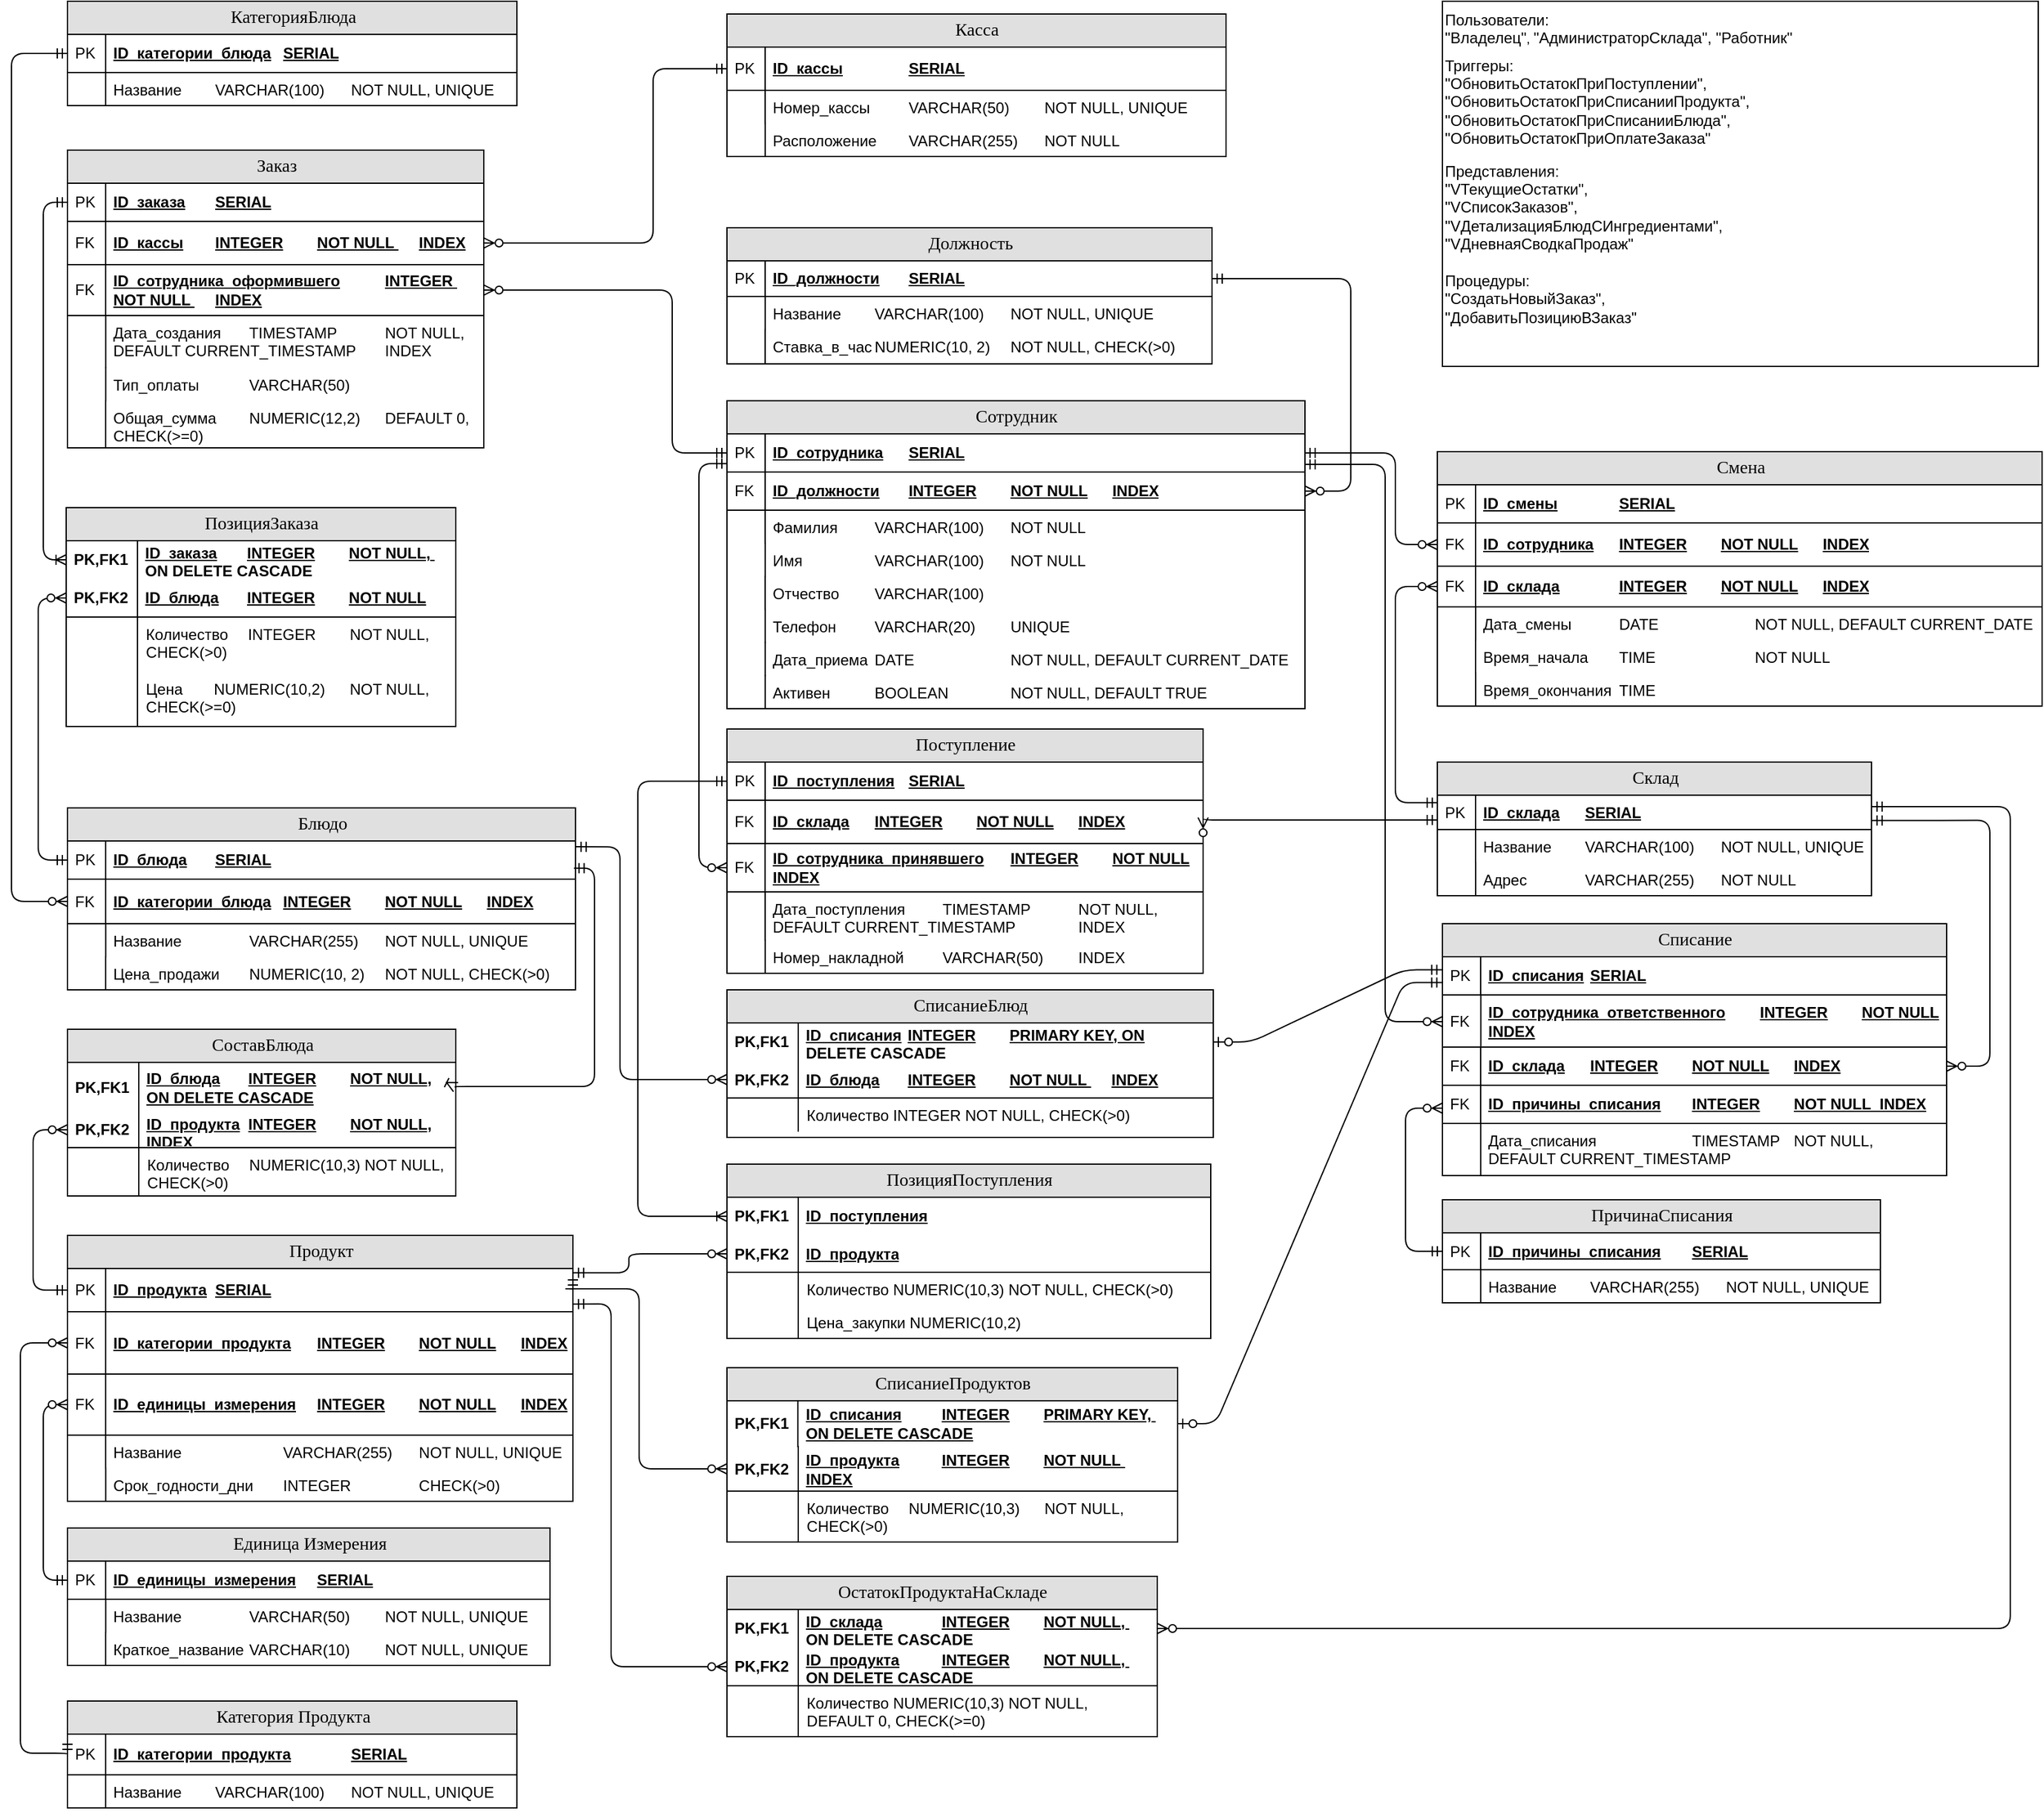 <mxfile version="27.0.4">
  <diagram name="Page-1" id="e56a1550-8fbb-45ad-956c-1786394a9013">
    <mxGraphModel dx="1180" dy="610" grid="0" gridSize="10" guides="1" tooltips="1" connect="1" arrows="1" fold="1" page="0" pageScale="1" pageWidth="1100" pageHeight="850" background="none" math="0" shadow="0">
      <root>
        <mxCell id="0" />
        <mxCell id="1" parent="0" />
        <mxCell id="2e49270ec7c68f3f-19" value="Касса" style="swimlane;html=1;fontStyle=0;childLayout=stackLayout;horizontal=1;startSize=26;fillColor=#e0e0e0;horizontalStack=0;resizeParent=1;resizeLast=0;collapsible=1;marginBottom=0;swimlaneFillColor=#ffffff;align=center;rounded=0;shadow=0;comic=0;labelBackgroundColor=none;strokeWidth=1;fontFamily=Verdana;fontSize=14" parent="1" vertex="1">
          <mxGeometry x="144" y="-285" width="392" height="112" as="geometry" />
        </mxCell>
        <mxCell id="2e49270ec7c68f3f-20" value="ID_кассы&lt;span style=&quot;white-space: pre;&quot;&gt;&#x9;&lt;/span&gt;&lt;span style=&quot;white-space:pre&quot;&gt;&#x9;&lt;/span&gt;SERIAL" style="shape=partialRectangle;top=0;left=0;right=0;bottom=1;html=1;align=left;verticalAlign=middle;fillColor=none;spacingLeft=34;spacingRight=4;whiteSpace=wrap;overflow=hidden;rotatable=0;points=[[0,0.5],[1,0.5]];portConstraint=eastwest;dropTarget=0;fontStyle=5;" parent="2e49270ec7c68f3f-19" vertex="1">
          <mxGeometry y="26" width="392" height="34" as="geometry" />
        </mxCell>
        <mxCell id="2e49270ec7c68f3f-21" value="PK" style="shape=partialRectangle;top=0;left=0;bottom=0;html=1;fillColor=none;align=left;verticalAlign=middle;spacingLeft=4;spacingRight=4;whiteSpace=wrap;overflow=hidden;rotatable=0;points=[];portConstraint=eastwest;part=1;" parent="2e49270ec7c68f3f-20" vertex="1" connectable="0">
          <mxGeometry width="30" height="34" as="geometry" />
        </mxCell>
        <mxCell id="VhIfmL56tOKeU5aFbTSP-81" value="Номер_кассы&lt;span style=&quot;white-space:pre&quot;&gt;&#x9;&lt;span style=&quot;white-space: pre;&quot;&gt;&#x9;&lt;/span&gt;&lt;/span&gt;VARCHAR(50)&lt;span style=&quot;white-space:pre&quot;&gt;&#x9;&lt;/span&gt;NOT NULL, UNIQUE&lt;span style=&quot;white-space:pre&quot;&gt;&#x9;&lt;/span&gt;" style="shape=partialRectangle;top=0;left=0;right=0;bottom=0;html=1;align=left;verticalAlign=top;fillColor=none;spacingLeft=34;spacingRight=4;whiteSpace=wrap;overflow=hidden;rotatable=0;points=[[0,0.5],[1,0.5]];portConstraint=eastwest;dropTarget=0;" parent="2e49270ec7c68f3f-19" vertex="1">
          <mxGeometry y="60" width="392" height="26" as="geometry" />
        </mxCell>
        <mxCell id="VhIfmL56tOKeU5aFbTSP-82" value="" style="shape=partialRectangle;top=0;left=0;bottom=0;html=1;fillColor=none;align=left;verticalAlign=top;spacingLeft=4;spacingRight=4;whiteSpace=wrap;overflow=hidden;rotatable=0;points=[];portConstraint=eastwest;part=1;" parent="VhIfmL56tOKeU5aFbTSP-81" vertex="1" connectable="0">
          <mxGeometry width="30" height="26" as="geometry" />
        </mxCell>
        <mxCell id="VhIfmL56tOKeU5aFbTSP-79" value="Расположение&lt;span style=&quot;white-space:pre&quot;&gt;&#x9;&lt;/span&gt;VARCHAR(255)&lt;span style=&quot;white-space:pre&quot;&gt;&#x9;&lt;/span&gt;NOT NULL" style="shape=partialRectangle;top=0;left=0;right=0;bottom=0;html=1;align=left;verticalAlign=top;fillColor=none;spacingLeft=34;spacingRight=4;whiteSpace=wrap;overflow=hidden;rotatable=0;points=[[0,0.5],[1,0.5]];portConstraint=eastwest;dropTarget=0;" parent="2e49270ec7c68f3f-19" vertex="1">
          <mxGeometry y="86" width="392" height="26" as="geometry" />
        </mxCell>
        <mxCell id="VhIfmL56tOKeU5aFbTSP-80" value="" style="shape=partialRectangle;top=0;left=0;bottom=0;html=1;fillColor=none;align=left;verticalAlign=top;spacingLeft=4;spacingRight=4;whiteSpace=wrap;overflow=hidden;rotatable=0;points=[];portConstraint=eastwest;part=1;" parent="VhIfmL56tOKeU5aFbTSP-79" vertex="1" connectable="0">
          <mxGeometry width="30.071" height="26" as="geometry" />
        </mxCell>
        <mxCell id="2e49270ec7c68f3f-41" value="ОстатокПродуктаНаСкладе" style="swimlane;html=1;fontStyle=0;childLayout=stackLayout;horizontal=1;startSize=26;fillColor=#e0e0e0;horizontalStack=0;resizeParent=1;resizeLast=0;collapsible=1;marginBottom=0;swimlaneFillColor=#ffffff;align=center;rounded=0;shadow=0;comic=0;labelBackgroundColor=none;strokeWidth=1;fontFamily=Verdana;fontSize=14" parent="1" vertex="1">
          <mxGeometry x="144" y="943" width="338" height="126" as="geometry" />
        </mxCell>
        <mxCell id="2e49270ec7c68f3f-42" value="ID_склада&lt;span style=&quot;white-space:pre&quot;&gt;&#x9;&lt;span style=&quot;white-space: pre;&quot;&gt;&#x9;&lt;/span&gt;&lt;/span&gt;INTEGER&lt;span style=&quot;white-space:pre&quot;&gt;&#x9;&lt;/span&gt;NOT NULL,&amp;nbsp; ON DELETE CASCADE" style="shape=partialRectangle;top=0;left=0;right=0;bottom=0;html=1;align=left;verticalAlign=middle;fillColor=none;spacingLeft=60;spacingRight=4;whiteSpace=wrap;overflow=hidden;rotatable=0;points=[[0,0.5],[1,0.5]];portConstraint=eastwest;dropTarget=0;fontStyle=5;" parent="2e49270ec7c68f3f-41" vertex="1">
          <mxGeometry y="26" width="338" height="30" as="geometry" />
        </mxCell>
        <mxCell id="2e49270ec7c68f3f-43" value="PK,FK1" style="shape=partialRectangle;fontStyle=1;top=0;left=0;bottom=0;html=1;fillColor=none;align=left;verticalAlign=middle;spacingLeft=4;spacingRight=4;whiteSpace=wrap;overflow=hidden;rotatable=0;points=[];portConstraint=eastwest;part=1;" parent="2e49270ec7c68f3f-42" vertex="1" connectable="0">
          <mxGeometry width="56" height="30" as="geometry" />
        </mxCell>
        <mxCell id="2e49270ec7c68f3f-44" value="ID_продукта&lt;span style=&quot;white-space:pre&quot;&gt;&#x9;&lt;span style=&quot;white-space: pre;&quot;&gt;&#x9;&lt;/span&gt;&lt;/span&gt;INTEGER&lt;span style=&quot;white-space:pre&quot;&gt;&#x9;&lt;/span&gt;NOT NULL,&amp;nbsp; ON DELETE CASCADE" style="shape=partialRectangle;top=0;left=0;right=0;bottom=1;html=1;align=left;verticalAlign=middle;fillColor=none;spacingLeft=60;spacingRight=4;whiteSpace=wrap;overflow=hidden;rotatable=0;points=[[0,0.5],[1,0.5]];portConstraint=eastwest;dropTarget=0;fontStyle=5;" parent="2e49270ec7c68f3f-41" vertex="1">
          <mxGeometry y="56" width="338" height="30" as="geometry" />
        </mxCell>
        <mxCell id="2e49270ec7c68f3f-45" value="PK,FK2" style="shape=partialRectangle;fontStyle=1;top=0;left=0;bottom=0;html=1;fillColor=none;align=left;verticalAlign=middle;spacingLeft=4;spacingRight=4;whiteSpace=wrap;overflow=hidden;rotatable=0;points=[];portConstraint=eastwest;part=1;" parent="2e49270ec7c68f3f-44" vertex="1" connectable="0">
          <mxGeometry width="56" height="30" as="geometry" />
        </mxCell>
        <mxCell id="VhIfmL56tOKeU5aFbTSP-162" value="&lt;span style=&quot;white-space: pre;&quot;&gt;&#x9;&lt;/span&gt;Количество&#x9;NUMERIC(10,3)&#x9;NOT NULL, &lt;span style=&quot;white-space: pre;&quot;&gt;&#x9;&lt;/span&gt;DEFAULT 0, CHECK(&amp;gt;=0)" style="shape=partialRectangle;top=0;left=0;right=0;bottom=0;html=1;align=left;verticalAlign=top;fillColor=none;spacingLeft=34;spacingRight=4;whiteSpace=wrap;overflow=hidden;rotatable=0;points=[[0,0.5],[1,0.5]];portConstraint=eastwest;dropTarget=0;" parent="2e49270ec7c68f3f-41" vertex="1">
          <mxGeometry y="86" width="338" height="40" as="geometry" />
        </mxCell>
        <mxCell id="VhIfmL56tOKeU5aFbTSP-163" value="" style="shape=partialRectangle;top=0;left=0;bottom=0;html=1;fillColor=none;align=left;verticalAlign=top;spacingLeft=4;spacingRight=4;whiteSpace=wrap;overflow=hidden;rotatable=0;points=[];portConstraint=eastwest;part=1;" parent="VhIfmL56tOKeU5aFbTSP-162" vertex="1" connectable="0">
          <mxGeometry width="56" height="40" as="geometry" />
        </mxCell>
        <mxCell id="2e49270ec7c68f3f-64" value="ПозицияПоступления" style="swimlane;html=1;fontStyle=0;childLayout=stackLayout;horizontal=1;startSize=26;fillColor=#e0e0e0;horizontalStack=0;resizeParent=1;resizeLast=0;collapsible=1;marginBottom=0;swimlaneFillColor=#ffffff;align=center;rounded=0;shadow=0;comic=0;labelBackgroundColor=none;strokeWidth=1;fontFamily=Verdana;fontSize=14" parent="1" vertex="1">
          <mxGeometry x="144" y="619" width="380" height="137" as="geometry" />
        </mxCell>
        <mxCell id="2e49270ec7c68f3f-65" value="ID_поступления" style="shape=partialRectangle;top=0;left=0;right=0;bottom=0;html=1;align=left;verticalAlign=middle;fillColor=none;spacingLeft=60;spacingRight=4;whiteSpace=wrap;overflow=hidden;rotatable=0;points=[[0,0.5],[1,0.5]];portConstraint=eastwest;dropTarget=0;fontStyle=5;" parent="2e49270ec7c68f3f-64" vertex="1">
          <mxGeometry y="26" width="380" height="30" as="geometry" />
        </mxCell>
        <mxCell id="2e49270ec7c68f3f-66" value="PK,FK1" style="shape=partialRectangle;fontStyle=1;top=0;left=0;bottom=0;html=1;fillColor=none;align=left;verticalAlign=middle;spacingLeft=4;spacingRight=4;whiteSpace=wrap;overflow=hidden;rotatable=0;points=[];portConstraint=eastwest;part=1;" parent="2e49270ec7c68f3f-65" vertex="1" connectable="0">
          <mxGeometry width="56" height="30" as="geometry" />
        </mxCell>
        <mxCell id="2e49270ec7c68f3f-67" value="ID_продукта" style="shape=partialRectangle;top=0;left=0;right=0;bottom=1;html=1;align=left;verticalAlign=middle;fillColor=none;spacingLeft=60;spacingRight=4;whiteSpace=wrap;overflow=hidden;rotatable=0;points=[[0,0.5],[1,0.5]];portConstraint=eastwest;dropTarget=0;fontStyle=5;" parent="2e49270ec7c68f3f-64" vertex="1">
          <mxGeometry y="56" width="380" height="29" as="geometry" />
        </mxCell>
        <mxCell id="2e49270ec7c68f3f-68" value="PK,FK2" style="shape=partialRectangle;fontStyle=1;top=0;left=0;bottom=0;html=1;fillColor=none;align=left;verticalAlign=middle;spacingLeft=4;spacingRight=4;whiteSpace=wrap;overflow=hidden;rotatable=0;points=[];portConstraint=eastwest;part=1;" parent="2e49270ec7c68f3f-67" vertex="1" connectable="0">
          <mxGeometry width="56" height="29" as="geometry" />
        </mxCell>
        <mxCell id="VhIfmL56tOKeU5aFbTSP-146" value="&lt;span style=&quot;white-space: pre;&quot;&gt;&#x9;&lt;/span&gt;Количество&#x9;NUMERIC(10,3)&#x9;NOT NULL, CHECK(&amp;gt;0)" style="shape=partialRectangle;top=0;left=0;right=0;bottom=0;html=1;align=left;verticalAlign=top;fillColor=none;spacingLeft=34;spacingRight=4;whiteSpace=wrap;overflow=hidden;rotatable=0;points=[[0,0.5],[1,0.5]];portConstraint=eastwest;dropTarget=0;" parent="2e49270ec7c68f3f-64" vertex="1">
          <mxGeometry y="85" width="380" height="26" as="geometry" />
        </mxCell>
        <mxCell id="VhIfmL56tOKeU5aFbTSP-147" value="" style="shape=partialRectangle;top=0;left=0;bottom=0;html=1;fillColor=none;align=left;verticalAlign=top;spacingLeft=4;spacingRight=4;whiteSpace=wrap;overflow=hidden;rotatable=0;points=[];portConstraint=eastwest;part=1;" parent="VhIfmL56tOKeU5aFbTSP-146" vertex="1" connectable="0">
          <mxGeometry width="56" height="26" as="geometry" />
        </mxCell>
        <mxCell id="VhIfmL56tOKeU5aFbTSP-148" value="&lt;span style=&quot;white-space: pre;&quot;&gt;&#x9;&lt;/span&gt;Цена_закупки&#x9;NUMERIC(10,2)" style="shape=partialRectangle;top=0;left=0;right=0;bottom=0;html=1;align=left;verticalAlign=top;fillColor=none;spacingLeft=34;spacingRight=4;whiteSpace=wrap;overflow=hidden;rotatable=0;points=[[0,0.5],[1,0.5]];portConstraint=eastwest;dropTarget=0;" parent="2e49270ec7c68f3f-64" vertex="1">
          <mxGeometry y="111" width="380" height="26" as="geometry" />
        </mxCell>
        <mxCell id="VhIfmL56tOKeU5aFbTSP-149" value="" style="shape=partialRectangle;top=0;left=0;bottom=0;html=1;fillColor=none;align=left;verticalAlign=top;spacingLeft=4;spacingRight=4;whiteSpace=wrap;overflow=hidden;rotatable=0;points=[];portConstraint=eastwest;part=1;" parent="VhIfmL56tOKeU5aFbTSP-148" vertex="1" connectable="0">
          <mxGeometry width="56" height="26" as="geometry" />
        </mxCell>
        <mxCell id="2e49270ec7c68f3f-80" value="Должность" style="swimlane;html=1;fontStyle=0;childLayout=stackLayout;horizontal=1;startSize=26;fillColor=#e0e0e0;horizontalStack=0;resizeParent=1;resizeLast=0;collapsible=1;marginBottom=0;swimlaneFillColor=#ffffff;align=center;rounded=0;shadow=0;comic=0;labelBackgroundColor=none;strokeWidth=1;fontFamily=Verdana;fontSize=14" parent="1" vertex="1">
          <mxGeometry x="144" y="-117" width="381" height="107" as="geometry" />
        </mxCell>
        <mxCell id="zs1lgDmCPFX4s4tORmKH-10" value="ID_должности&lt;span style=&quot;white-space:pre&quot;&gt;&#x9;&lt;/span&gt;SERIAL" style="shape=partialRectangle;top=0;left=0;right=0;bottom=1;html=1;align=left;verticalAlign=middle;fillColor=none;spacingLeft=34;spacingRight=4;whiteSpace=wrap;overflow=hidden;rotatable=0;points=[[0,0.5],[1,0.5]];portConstraint=eastwest;dropTarget=0;fontStyle=5;" parent="2e49270ec7c68f3f-80" vertex="1">
          <mxGeometry y="26" width="381" height="28" as="geometry" />
        </mxCell>
        <mxCell id="zs1lgDmCPFX4s4tORmKH-11" value="PK" style="shape=partialRectangle;top=0;left=0;bottom=0;html=1;fillColor=none;align=left;verticalAlign=middle;spacingLeft=4;spacingRight=4;whiteSpace=wrap;overflow=hidden;rotatable=0;points=[];portConstraint=eastwest;part=1;" parent="zs1lgDmCPFX4s4tORmKH-10" vertex="1" connectable="0">
          <mxGeometry width="30" height="28" as="geometry" />
        </mxCell>
        <mxCell id="VhIfmL56tOKeU5aFbTSP-10" value="Название&lt;span style=&quot;white-space:pre&quot;&gt;&#x9;&lt;/span&gt;VARCHAR(100)&lt;span style=&quot;white-space:pre&quot;&gt;&#x9;&lt;/span&gt;NOT NULL, UNIQUE" style="shape=partialRectangle;top=0;left=0;right=0;bottom=0;html=1;align=left;verticalAlign=top;fillColor=none;spacingLeft=34;spacingRight=4;whiteSpace=wrap;overflow=hidden;rotatable=0;points=[[0,0.5],[1,0.5]];portConstraint=eastwest;dropTarget=0;" parent="2e49270ec7c68f3f-80" vertex="1">
          <mxGeometry y="54" width="381" height="26" as="geometry" />
        </mxCell>
        <mxCell id="VhIfmL56tOKeU5aFbTSP-11" value="" style="shape=partialRectangle;top=0;left=0;bottom=0;html=1;fillColor=none;align=left;verticalAlign=top;spacingLeft=4;spacingRight=4;whiteSpace=wrap;overflow=hidden;rotatable=0;points=[];portConstraint=eastwest;part=1;" parent="VhIfmL56tOKeU5aFbTSP-10" vertex="1" connectable="0">
          <mxGeometry width="30.071" height="26" as="geometry" />
        </mxCell>
        <mxCell id="VhIfmL56tOKeU5aFbTSP-14" value="Ставка_в_час&lt;span style=&quot;white-space:pre&quot;&gt;&#x9;&lt;/span&gt;NUMERIC(10, 2)&lt;span style=&quot;white-space:pre&quot;&gt;&#x9;&lt;/span&gt;NOT NULL, CHECK(&amp;gt;0)" style="shape=partialRectangle;top=0;left=0;right=0;bottom=0;html=1;align=left;verticalAlign=top;fillColor=none;spacingLeft=34;spacingRight=4;whiteSpace=wrap;overflow=hidden;rotatable=0;points=[[0,0.5],[1,0.5]];portConstraint=eastwest;dropTarget=0;" parent="2e49270ec7c68f3f-80" vertex="1">
          <mxGeometry y="80" width="381" height="26" as="geometry" />
        </mxCell>
        <mxCell id="VhIfmL56tOKeU5aFbTSP-15" value="" style="shape=partialRectangle;top=0;left=0;bottom=0;html=1;fillColor=none;align=left;verticalAlign=top;spacingLeft=4;spacingRight=4;whiteSpace=wrap;overflow=hidden;rotatable=0;points=[];portConstraint=eastwest;part=1;" parent="VhIfmL56tOKeU5aFbTSP-14" vertex="1" connectable="0">
          <mxGeometry width="30" height="26" as="geometry" />
        </mxCell>
        <mxCell id="zs1lgDmCPFX4s4tORmKH-1" value="Единица Измерения" style="swimlane;html=1;fontStyle=0;childLayout=stackLayout;horizontal=1;startSize=26;fillColor=#e0e0e0;horizontalStack=0;resizeParent=1;resizeLast=0;collapsible=1;marginBottom=0;swimlaneFillColor=#ffffff;align=center;rounded=0;shadow=0;comic=0;labelBackgroundColor=none;strokeWidth=1;fontFamily=Verdana;fontSize=14" parent="1" vertex="1">
          <mxGeometry x="-374" y="905" width="379" height="108" as="geometry" />
        </mxCell>
        <mxCell id="zs1lgDmCPFX4s4tORmKH-2" value="ID_единицы_измерения&lt;span style=&quot;white-space:pre&quot;&gt;&#x9;&lt;/span&gt;SERIAL" style="shape=partialRectangle;top=0;left=0;right=0;bottom=1;html=1;align=left;verticalAlign=middle;fillColor=none;spacingLeft=34;spacingRight=4;whiteSpace=wrap;overflow=hidden;rotatable=0;points=[[0,0.5],[1,0.5]];portConstraint=eastwest;dropTarget=0;fontStyle=5;" parent="zs1lgDmCPFX4s4tORmKH-1" vertex="1">
          <mxGeometry y="26" width="379" height="30" as="geometry" />
        </mxCell>
        <mxCell id="zs1lgDmCPFX4s4tORmKH-3" value="PK" style="shape=partialRectangle;top=0;left=0;bottom=0;html=1;fillColor=none;align=left;verticalAlign=middle;spacingLeft=4;spacingRight=4;whiteSpace=wrap;overflow=hidden;rotatable=0;points=[];portConstraint=eastwest;part=1;" parent="zs1lgDmCPFX4s4tORmKH-2" vertex="1" connectable="0">
          <mxGeometry width="30" height="30" as="geometry" />
        </mxCell>
        <mxCell id="VhIfmL56tOKeU5aFbTSP-103" value="Название&lt;span style=&quot;white-space:pre&quot;&gt;&#x9;&lt;span style=&quot;white-space: pre;&quot;&gt;&#x9;&lt;/span&gt;&lt;/span&gt;VARCHAR(50)&lt;span style=&quot;white-space:pre&quot;&gt;&#x9;&lt;/span&gt;NOT NULL, UNIQUE" style="shape=partialRectangle;top=0;left=0;right=0;bottom=0;html=1;align=left;verticalAlign=top;fillColor=none;spacingLeft=34;spacingRight=4;whiteSpace=wrap;overflow=hidden;rotatable=0;points=[[0,0.5],[1,0.5]];portConstraint=eastwest;dropTarget=0;" parent="zs1lgDmCPFX4s4tORmKH-1" vertex="1">
          <mxGeometry y="56" width="379" height="26" as="geometry" />
        </mxCell>
        <mxCell id="VhIfmL56tOKeU5aFbTSP-104" value="" style="shape=partialRectangle;top=0;left=0;bottom=0;html=1;fillColor=none;align=left;verticalAlign=top;spacingLeft=4;spacingRight=4;whiteSpace=wrap;overflow=hidden;rotatable=0;points=[];portConstraint=eastwest;part=1;" parent="VhIfmL56tOKeU5aFbTSP-103" vertex="1" connectable="0">
          <mxGeometry width="30.071" height="26" as="geometry" />
        </mxCell>
        <mxCell id="VhIfmL56tOKeU5aFbTSP-101" value="Краткое_название&lt;span style=&quot;white-space:pre&quot;&gt;&#x9;&lt;/span&gt;VARCHAR(10)&lt;span style=&quot;white-space:pre&quot;&gt;&#x9;&lt;/span&gt;NOT NULL, UNIQUE" style="shape=partialRectangle;top=0;left=0;right=0;bottom=0;html=1;align=left;verticalAlign=top;fillColor=none;spacingLeft=34;spacingRight=4;whiteSpace=wrap;overflow=hidden;rotatable=0;points=[[0,0.5],[1,0.5]];portConstraint=eastwest;dropTarget=0;" parent="zs1lgDmCPFX4s4tORmKH-1" vertex="1">
          <mxGeometry y="82" width="379" height="26" as="geometry" />
        </mxCell>
        <mxCell id="VhIfmL56tOKeU5aFbTSP-102" value="" style="shape=partialRectangle;top=0;left=0;bottom=0;html=1;fillColor=none;align=left;verticalAlign=top;spacingLeft=4;spacingRight=4;whiteSpace=wrap;overflow=hidden;rotatable=0;points=[];portConstraint=eastwest;part=1;" parent="VhIfmL56tOKeU5aFbTSP-101" vertex="1" connectable="0">
          <mxGeometry width="30" height="26" as="geometry" />
        </mxCell>
        <mxCell id="zs1lgDmCPFX4s4tORmKH-4" value="Категория Продукта" style="swimlane;html=1;fontStyle=0;childLayout=stackLayout;horizontal=1;startSize=26;fillColor=#e0e0e0;horizontalStack=0;resizeParent=1;resizeLast=0;collapsible=1;marginBottom=0;swimlaneFillColor=#ffffff;align=center;rounded=0;shadow=0;comic=0;labelBackgroundColor=none;strokeWidth=1;fontFamily=Verdana;fontSize=14" parent="1" vertex="1">
          <mxGeometry x="-374" y="1041" width="353" height="84" as="geometry" />
        </mxCell>
        <mxCell id="zs1lgDmCPFX4s4tORmKH-5" value="ID_категории_продукта&lt;span style=&quot;white-space:pre&quot;&gt;&#x9;&lt;span style=&quot;white-space: pre;&quot;&gt;&#x9;&lt;/span&gt;&lt;/span&gt;SERIAL" style="shape=partialRectangle;top=0;left=0;right=0;bottom=1;html=1;align=left;verticalAlign=middle;fillColor=none;spacingLeft=34;spacingRight=4;whiteSpace=wrap;overflow=hidden;rotatable=0;points=[[0,0.5],[1,0.5]];portConstraint=eastwest;dropTarget=0;fontStyle=5;" parent="zs1lgDmCPFX4s4tORmKH-4" vertex="1">
          <mxGeometry y="26" width="353" height="32" as="geometry" />
        </mxCell>
        <mxCell id="zs1lgDmCPFX4s4tORmKH-6" value="PK" style="shape=partialRectangle;top=0;left=0;bottom=0;html=1;fillColor=none;align=left;verticalAlign=middle;spacingLeft=4;spacingRight=4;whiteSpace=wrap;overflow=hidden;rotatable=0;points=[];portConstraint=eastwest;part=1;" parent="zs1lgDmCPFX4s4tORmKH-5" vertex="1" connectable="0">
          <mxGeometry width="30" height="32" as="geometry" />
        </mxCell>
        <mxCell id="VhIfmL56tOKeU5aFbTSP-92" value="Название&lt;span style=&quot;white-space:pre&quot;&gt;&#x9;&lt;/span&gt;VARCHAR(100)&lt;span style=&quot;white-space:pre&quot;&gt;&#x9;&lt;/span&gt;NOT NULL, UNIQUE" style="shape=partialRectangle;top=0;left=0;right=0;bottom=0;html=1;align=left;verticalAlign=top;fillColor=none;spacingLeft=34;spacingRight=4;whiteSpace=wrap;overflow=hidden;rotatable=0;points=[[0,0.5],[1,0.5]];portConstraint=eastwest;dropTarget=0;" parent="zs1lgDmCPFX4s4tORmKH-4" vertex="1">
          <mxGeometry y="58" width="353" height="26" as="geometry" />
        </mxCell>
        <mxCell id="VhIfmL56tOKeU5aFbTSP-93" value="" style="shape=partialRectangle;top=0;left=0;bottom=0;html=1;fillColor=none;align=left;verticalAlign=top;spacingLeft=4;spacingRight=4;whiteSpace=wrap;overflow=hidden;rotatable=0;points=[];portConstraint=eastwest;part=1;" parent="VhIfmL56tOKeU5aFbTSP-92" vertex="1" connectable="0">
          <mxGeometry width="30" height="26" as="geometry" />
        </mxCell>
        <mxCell id="zs1lgDmCPFX4s4tORmKH-7" value="Склад" style="swimlane;html=1;fontStyle=0;childLayout=stackLayout;horizontal=1;startSize=26;fillColor=#e0e0e0;horizontalStack=0;resizeParent=1;resizeLast=0;collapsible=1;marginBottom=0;swimlaneFillColor=#ffffff;align=center;rounded=0;shadow=0;comic=0;labelBackgroundColor=none;strokeWidth=1;fontFamily=Verdana;fontSize=14" parent="1" vertex="1">
          <mxGeometry x="702" y="303" width="341" height="105" as="geometry" />
        </mxCell>
        <mxCell id="zs1lgDmCPFX4s4tORmKH-8" value="ID_склада&lt;span style=&quot;white-space:pre&quot;&gt;&#x9;&lt;/span&gt;SERIAL" style="shape=partialRectangle;top=0;left=0;right=0;bottom=1;html=1;align=left;verticalAlign=middle;fillColor=none;spacingLeft=34;spacingRight=4;whiteSpace=wrap;overflow=hidden;rotatable=0;points=[[0,0.5],[1,0.5]];portConstraint=eastwest;dropTarget=0;fontStyle=5;" parent="zs1lgDmCPFX4s4tORmKH-7" vertex="1">
          <mxGeometry y="26" width="341" height="27" as="geometry" />
        </mxCell>
        <mxCell id="zs1lgDmCPFX4s4tORmKH-9" value="PK" style="shape=partialRectangle;top=0;left=0;bottom=0;html=1;fillColor=none;align=left;verticalAlign=middle;spacingLeft=4;spacingRight=4;whiteSpace=wrap;overflow=hidden;rotatable=0;points=[];portConstraint=eastwest;part=1;" parent="zs1lgDmCPFX4s4tORmKH-8" vertex="1" connectable="0">
          <mxGeometry width="30" height="27" as="geometry" />
        </mxCell>
        <mxCell id="VhIfmL56tOKeU5aFbTSP-124" value="Название&lt;span style=&quot;white-space:pre&quot;&gt;&#x9;&lt;/span&gt;VARCHAR(100)&lt;span style=&quot;white-space:pre&quot;&gt;&#x9;&lt;/span&gt;NOT NULL, UNIQUE" style="shape=partialRectangle;top=0;left=0;right=0;bottom=0;html=1;align=left;verticalAlign=top;fillColor=none;spacingLeft=34;spacingRight=4;whiteSpace=wrap;overflow=hidden;rotatable=0;points=[[0,0.5],[1,0.5]];portConstraint=eastwest;dropTarget=0;" parent="zs1lgDmCPFX4s4tORmKH-7" vertex="1">
          <mxGeometry y="53" width="341" height="26" as="geometry" />
        </mxCell>
        <mxCell id="VhIfmL56tOKeU5aFbTSP-125" value="" style="shape=partialRectangle;top=0;left=0;bottom=0;html=1;fillColor=none;align=left;verticalAlign=top;spacingLeft=4;spacingRight=4;whiteSpace=wrap;overflow=hidden;rotatable=0;points=[];portConstraint=eastwest;part=1;" parent="VhIfmL56tOKeU5aFbTSP-124" vertex="1" connectable="0">
          <mxGeometry width="30" height="26" as="geometry" />
        </mxCell>
        <mxCell id="VhIfmL56tOKeU5aFbTSP-126" value="Адрес&lt;span style=&quot;white-space:pre&quot;&gt;&#x9;&lt;span style=&quot;white-space: pre;&quot;&gt;&#x9;&lt;/span&gt;&lt;/span&gt;VARCHAR(255)&lt;span style=&quot;white-space:pre&quot;&gt;&#x9;&lt;/span&gt;NOT NULL" style="shape=partialRectangle;top=0;left=0;right=0;bottom=0;html=1;align=left;verticalAlign=top;fillColor=none;spacingLeft=34;spacingRight=4;whiteSpace=wrap;overflow=hidden;rotatable=0;points=[[0,0.5],[1,0.5]];portConstraint=eastwest;dropTarget=0;" parent="zs1lgDmCPFX4s4tORmKH-7" vertex="1">
          <mxGeometry y="79" width="341" height="26" as="geometry" />
        </mxCell>
        <mxCell id="VhIfmL56tOKeU5aFbTSP-127" value="" style="shape=partialRectangle;top=0;left=0;bottom=0;html=1;fillColor=none;align=left;verticalAlign=top;spacingLeft=4;spacingRight=4;whiteSpace=wrap;overflow=hidden;rotatable=0;points=[];portConstraint=eastwest;part=1;" parent="VhIfmL56tOKeU5aFbTSP-126" vertex="1" connectable="0">
          <mxGeometry width="30.071" height="26" as="geometry" />
        </mxCell>
        <mxCell id="zs1lgDmCPFX4s4tORmKH-12" value="Смена" style="swimlane;html=1;fontStyle=0;childLayout=stackLayout;horizontal=1;startSize=26;fillColor=#e0e0e0;horizontalStack=0;resizeParent=1;resizeLast=0;collapsible=1;marginBottom=0;swimlaneFillColor=#ffffff;align=center;rounded=0;shadow=0;comic=0;labelBackgroundColor=none;strokeWidth=1;fontFamily=Verdana;fontSize=14;swimlaneLine=1;" parent="1" vertex="1">
          <mxGeometry x="702" y="59" width="475" height="200" as="geometry" />
        </mxCell>
        <mxCell id="zs1lgDmCPFX4s4tORmKH-13" value="ID_смены&lt;span style=&quot;white-space:pre&quot;&gt;&#x9;&lt;span style=&quot;white-space: pre;&quot;&gt;&#x9;&lt;/span&gt;&lt;/span&gt;SERIAL" style="shape=partialRectangle;top=0;left=0;right=0;bottom=1;html=1;align=left;verticalAlign=middle;fillColor=none;spacingLeft=34;spacingRight=4;whiteSpace=wrap;overflow=hidden;rotatable=0;points=[[0,0.5],[1,0.5]];portConstraint=eastwest;dropTarget=0;fontStyle=5;" parent="zs1lgDmCPFX4s4tORmKH-12" vertex="1">
          <mxGeometry y="26" width="475" height="30" as="geometry" />
        </mxCell>
        <mxCell id="zs1lgDmCPFX4s4tORmKH-14" value="PK" style="shape=partialRectangle;top=0;left=0;bottom=0;html=1;fillColor=none;align=left;verticalAlign=middle;spacingLeft=4;spacingRight=4;whiteSpace=wrap;overflow=hidden;rotatable=0;points=[];portConstraint=eastwest;part=1;" parent="zs1lgDmCPFX4s4tORmKH-13" vertex="1" connectable="0">
          <mxGeometry width="30" height="30" as="geometry" />
        </mxCell>
        <mxCell id="zs1lgDmCPFX4s4tORmKH-15" value="ID_сотрудника&lt;span style=&quot;white-space:pre&quot;&gt;&#x9;&lt;/span&gt;INTEGER&lt;span style=&quot;white-space:pre&quot;&gt;&#x9;&lt;/span&gt;NOT NULL&lt;span style=&quot;white-space: pre;&quot;&gt;&#x9;&lt;/span&gt;INDEX" style="shape=partialRectangle;top=0;left=0;right=0;bottom=1;html=1;align=left;verticalAlign=middle;fillColor=none;spacingLeft=34;spacingRight=4;whiteSpace=wrap;overflow=hidden;rotatable=0;points=[[0,0.5],[1,0.5]];portConstraint=eastwest;dropTarget=0;fontStyle=5;" parent="zs1lgDmCPFX4s4tORmKH-12" vertex="1">
          <mxGeometry y="56" width="475" height="34" as="geometry" />
        </mxCell>
        <mxCell id="zs1lgDmCPFX4s4tORmKH-16" value="FK" style="shape=partialRectangle;top=0;left=0;bottom=0;html=1;fillColor=none;align=left;verticalAlign=middle;spacingLeft=4;spacingRight=4;whiteSpace=wrap;overflow=hidden;rotatable=0;points=[];portConstraint=eastwest;part=1;" parent="zs1lgDmCPFX4s4tORmKH-15" vertex="1" connectable="0">
          <mxGeometry width="30" height="34" as="geometry" />
        </mxCell>
        <mxCell id="zs1lgDmCPFX4s4tORmKH-22" value="ID_склада&lt;span style=&quot;white-space:pre&quot;&gt;&#x9;&lt;span style=&quot;white-space: pre;&quot;&gt;&#x9;&lt;/span&gt;&lt;/span&gt;INTEGER&lt;span style=&quot;white-space:pre&quot;&gt;&#x9;&lt;/span&gt;NOT NULL&lt;span style=&quot;white-space: pre;&quot;&gt;&#x9;&lt;/span&gt;INDEX" style="shape=partialRectangle;top=0;left=0;right=0;bottom=1;html=1;align=left;verticalAlign=middle;fillColor=none;spacingLeft=34;spacingRight=4;whiteSpace=wrap;overflow=hidden;rotatable=0;points=[[0,0.5],[1,0.5]];portConstraint=eastwest;dropTarget=0;fontStyle=5;" parent="zs1lgDmCPFX4s4tORmKH-12" vertex="1">
          <mxGeometry y="90" width="475" height="32" as="geometry" />
        </mxCell>
        <mxCell id="zs1lgDmCPFX4s4tORmKH-23" value="FK" style="shape=partialRectangle;top=0;left=0;bottom=0;html=1;fillColor=none;align=left;verticalAlign=middle;spacingLeft=4;spacingRight=4;whiteSpace=wrap;overflow=hidden;rotatable=0;points=[];portConstraint=eastwest;part=1;" parent="zs1lgDmCPFX4s4tORmKH-22" vertex="1" connectable="0">
          <mxGeometry width="30" height="32" as="geometry" />
        </mxCell>
        <mxCell id="VhIfmL56tOKeU5aFbTSP-90" value="Дата_смены&lt;span style=&quot;white-space:pre&quot;&gt;&#x9;&lt;span style=&quot;white-space: pre;&quot;&gt;&#x9;&lt;/span&gt;&lt;/span&gt;DATE&lt;span style=&quot;white-space:pre&quot;&gt;&#x9;&lt;span style=&quot;white-space: pre;&quot;&gt;&#x9;&lt;span style=&quot;white-space: pre;&quot;&gt;&#x9;&lt;/span&gt;&lt;/span&gt;&lt;/span&gt;NOT NULL, DEFAULT CURRENT_DATE" style="shape=partialRectangle;top=0;left=0;right=0;bottom=0;html=1;align=left;verticalAlign=top;fillColor=none;spacingLeft=34;spacingRight=4;whiteSpace=wrap;overflow=hidden;rotatable=0;points=[[0,0.5],[1,0.5]];portConstraint=eastwest;dropTarget=0;" parent="zs1lgDmCPFX4s4tORmKH-12" vertex="1">
          <mxGeometry y="122" width="475" height="26" as="geometry" />
        </mxCell>
        <mxCell id="VhIfmL56tOKeU5aFbTSP-91" value="" style="shape=partialRectangle;top=0;left=0;bottom=0;html=1;fillColor=none;align=left;verticalAlign=top;spacingLeft=4;spacingRight=4;whiteSpace=wrap;overflow=hidden;rotatable=0;points=[];portConstraint=eastwest;part=1;" parent="VhIfmL56tOKeU5aFbTSP-90" vertex="1" connectable="0">
          <mxGeometry width="30.071" height="26" as="geometry" />
        </mxCell>
        <mxCell id="VhIfmL56tOKeU5aFbTSP-88" value="Время_начала&lt;span style=&quot;white-space:pre&quot;&gt;&#x9;&lt;/span&gt;TIME&lt;span style=&quot;white-space:pre&quot;&gt;&#x9;&lt;span style=&quot;white-space: pre;&quot;&gt;&#x9;&lt;/span&gt;&lt;span style=&quot;white-space: pre;&quot;&gt;&#x9;&lt;/span&gt;&lt;/span&gt;NOT NULL" style="shape=partialRectangle;top=0;left=0;right=0;bottom=0;html=1;align=left;verticalAlign=top;fillColor=none;spacingLeft=34;spacingRight=4;whiteSpace=wrap;overflow=hidden;rotatable=0;points=[[0,0.5],[1,0.5]];portConstraint=eastwest;dropTarget=0;" parent="zs1lgDmCPFX4s4tORmKH-12" vertex="1">
          <mxGeometry y="148" width="475" height="26" as="geometry" />
        </mxCell>
        <mxCell id="VhIfmL56tOKeU5aFbTSP-89" value="" style="shape=partialRectangle;top=0;left=0;bottom=0;html=1;fillColor=none;align=left;verticalAlign=top;spacingLeft=4;spacingRight=4;whiteSpace=wrap;overflow=hidden;rotatable=0;points=[];portConstraint=eastwest;part=1;" parent="VhIfmL56tOKeU5aFbTSP-88" vertex="1" connectable="0">
          <mxGeometry width="30" height="26" as="geometry" />
        </mxCell>
        <mxCell id="VhIfmL56tOKeU5aFbTSP-86" value="Время_окончания&lt;span style=&quot;white-space:pre&quot;&gt;&#x9;&lt;/span&gt;TIME" style="shape=partialRectangle;top=0;left=0;right=0;bottom=0;html=1;align=left;verticalAlign=top;fillColor=none;spacingLeft=34;spacingRight=4;whiteSpace=wrap;overflow=hidden;rotatable=0;points=[[0,0.5],[1,0.5]];portConstraint=eastwest;dropTarget=0;" parent="zs1lgDmCPFX4s4tORmKH-12" vertex="1">
          <mxGeometry y="174" width="475" height="26" as="geometry" />
        </mxCell>
        <mxCell id="VhIfmL56tOKeU5aFbTSP-87" value="" style="shape=partialRectangle;top=0;left=0;bottom=0;html=1;fillColor=none;align=left;verticalAlign=top;spacingLeft=4;spacingRight=4;whiteSpace=wrap;overflow=hidden;rotatable=0;points=[];portConstraint=eastwest;part=1;" parent="VhIfmL56tOKeU5aFbTSP-86" vertex="1" connectable="0">
          <mxGeometry width="30.071" height="26" as="geometry" />
        </mxCell>
        <mxCell id="zs1lgDmCPFX4s4tORmKH-17" value="Сотрудник" style="swimlane;html=1;fontStyle=0;childLayout=stackLayout;horizontal=1;startSize=26;fillColor=#e0e0e0;horizontalStack=0;resizeParent=1;resizeLast=0;collapsible=1;marginBottom=0;swimlaneFillColor=#ffffff;align=center;rounded=0;shadow=0;comic=0;labelBackgroundColor=none;strokeWidth=1;fontFamily=Verdana;fontSize=14;swimlaneLine=1;" parent="1" vertex="1">
          <mxGeometry x="144" y="19" width="454" height="242" as="geometry" />
        </mxCell>
        <mxCell id="zs1lgDmCPFX4s4tORmKH-18" value="ID_сотрудника&lt;span style=&quot;white-space:pre&quot;&gt;&#x9;&lt;/span&gt;SERIAL" style="shape=partialRectangle;top=0;left=0;right=0;bottom=1;html=1;align=left;verticalAlign=middle;fillColor=none;spacingLeft=34;spacingRight=4;whiteSpace=wrap;overflow=hidden;rotatable=0;points=[[0,0.5],[1,0.5]];portConstraint=eastwest;dropTarget=0;fontStyle=5;" parent="zs1lgDmCPFX4s4tORmKH-17" vertex="1">
          <mxGeometry y="26" width="454" height="30" as="geometry" />
        </mxCell>
        <mxCell id="zs1lgDmCPFX4s4tORmKH-19" value="PK" style="shape=partialRectangle;top=0;left=0;bottom=0;html=1;fillColor=none;align=left;verticalAlign=middle;spacingLeft=4;spacingRight=4;whiteSpace=wrap;overflow=hidden;rotatable=0;points=[];portConstraint=eastwest;part=1;" parent="zs1lgDmCPFX4s4tORmKH-18" vertex="1" connectable="0">
          <mxGeometry width="30" height="30" as="geometry" />
        </mxCell>
        <mxCell id="zs1lgDmCPFX4s4tORmKH-20" value="ID_должности&lt;span style=&quot;white-space:pre&quot;&gt;&#x9;&lt;/span&gt;INTEGER&lt;span style=&quot;white-space:pre&quot;&gt;&#x9;&lt;/span&gt;NOT NULL&lt;span style=&quot;white-space: pre;&quot;&gt;&#x9;&lt;/span&gt;INDEX" style="shape=partialRectangle;top=0;left=0;right=0;bottom=1;html=1;align=left;verticalAlign=middle;fillColor=none;spacingLeft=34;spacingRight=4;whiteSpace=wrap;overflow=hidden;rotatable=0;points=[[0,0.5],[1,0.5]];portConstraint=eastwest;dropTarget=0;fontStyle=5;" parent="zs1lgDmCPFX4s4tORmKH-17" vertex="1">
          <mxGeometry y="56" width="454" height="30" as="geometry" />
        </mxCell>
        <mxCell id="zs1lgDmCPFX4s4tORmKH-21" value="FK" style="shape=partialRectangle;top=0;left=0;bottom=0;html=1;fillColor=none;align=left;verticalAlign=middle;spacingLeft=4;spacingRight=4;whiteSpace=wrap;overflow=hidden;rotatable=0;points=[];portConstraint=eastwest;part=1;" parent="zs1lgDmCPFX4s4tORmKH-20" vertex="1" connectable="0">
          <mxGeometry width="30" height="30" as="geometry" />
        </mxCell>
        <mxCell id="VhIfmL56tOKeU5aFbTSP-67" value="Фамилия&lt;span style=&quot;white-space:pre&quot;&gt;&#x9;&lt;span style=&quot;white-space: pre;&quot;&gt;&#x9;&lt;/span&gt;&lt;/span&gt;VARCHAR(100)&lt;span style=&quot;white-space:pre&quot;&gt;&#x9;&lt;/span&gt;NOT NULL" style="shape=partialRectangle;top=0;left=0;right=0;bottom=0;html=1;align=left;verticalAlign=top;fillColor=none;spacingLeft=34;spacingRight=4;whiteSpace=wrap;overflow=hidden;rotatable=0;points=[[0,0.5],[1,0.5]];portConstraint=eastwest;dropTarget=0;" parent="zs1lgDmCPFX4s4tORmKH-17" vertex="1">
          <mxGeometry y="86" width="454" height="26" as="geometry" />
        </mxCell>
        <mxCell id="VhIfmL56tOKeU5aFbTSP-68" value="" style="shape=partialRectangle;top=0;left=0;bottom=0;html=1;fillColor=none;align=left;verticalAlign=top;spacingLeft=4;spacingRight=4;whiteSpace=wrap;overflow=hidden;rotatable=0;points=[];portConstraint=eastwest;part=1;" parent="VhIfmL56tOKeU5aFbTSP-67" vertex="1" connectable="0">
          <mxGeometry width="30" height="26" as="geometry" />
        </mxCell>
        <mxCell id="VhIfmL56tOKeU5aFbTSP-65" value="Имя&lt;span style=&quot;white-space:pre&quot;&gt;&#x9;&lt;span style=&quot;white-space: pre;&quot;&gt;&#x9;&lt;span style=&quot;white-space: pre;&quot;&gt;&#x9;&lt;/span&gt;&lt;/span&gt;&lt;/span&gt;VARCHAR(100)&lt;span style=&quot;white-space:pre&quot;&gt;&#x9;&lt;/span&gt;NOT NULL" style="shape=partialRectangle;top=0;left=0;right=0;bottom=0;html=1;align=left;verticalAlign=top;fillColor=none;spacingLeft=34;spacingRight=4;whiteSpace=wrap;overflow=hidden;rotatable=0;points=[[0,0.5],[1,0.5]];portConstraint=eastwest;dropTarget=0;" parent="zs1lgDmCPFX4s4tORmKH-17" vertex="1">
          <mxGeometry y="112" width="454" height="26" as="geometry" />
        </mxCell>
        <mxCell id="VhIfmL56tOKeU5aFbTSP-66" value="" style="shape=partialRectangle;top=0;left=0;bottom=0;html=1;fillColor=none;align=left;verticalAlign=top;spacingLeft=4;spacingRight=4;whiteSpace=wrap;overflow=hidden;rotatable=0;points=[];portConstraint=eastwest;part=1;" parent="VhIfmL56tOKeU5aFbTSP-65" vertex="1" connectable="0">
          <mxGeometry width="30.071" height="26" as="geometry" />
        </mxCell>
        <mxCell id="VhIfmL56tOKeU5aFbTSP-71" value="Отчество&lt;span style=&quot;white-space:pre&quot;&gt;&#x9;&lt;/span&gt;VARCHAR(100)&lt;span style=&quot;white-space:pre&quot;&gt;&#x9;&lt;/span&gt;" style="shape=partialRectangle;top=0;left=0;right=0;bottom=0;html=1;align=left;verticalAlign=top;fillColor=none;spacingLeft=34;spacingRight=4;whiteSpace=wrap;overflow=hidden;rotatable=0;points=[[0,0.5],[1,0.5]];portConstraint=eastwest;dropTarget=0;" parent="zs1lgDmCPFX4s4tORmKH-17" vertex="1">
          <mxGeometry y="138" width="454" height="26" as="geometry" />
        </mxCell>
        <mxCell id="VhIfmL56tOKeU5aFbTSP-72" value="" style="shape=partialRectangle;top=0;left=0;bottom=0;html=1;fillColor=none;align=left;verticalAlign=top;spacingLeft=4;spacingRight=4;whiteSpace=wrap;overflow=hidden;rotatable=0;points=[];portConstraint=eastwest;part=1;" parent="VhIfmL56tOKeU5aFbTSP-71" vertex="1" connectable="0">
          <mxGeometry width="30" height="26" as="geometry" />
        </mxCell>
        <mxCell id="VhIfmL56tOKeU5aFbTSP-69" value="Телефон&lt;span style=&quot;white-space:pre&quot;&gt;&#x9;&lt;span style=&quot;white-space: pre;&quot;&gt;&#x9;&lt;/span&gt;&lt;/span&gt;VARCHAR(20)&lt;span style=&quot;white-space:pre&quot;&gt;&#x9;&lt;/span&gt;UNIQUE" style="shape=partialRectangle;top=0;left=0;right=0;bottom=0;html=1;align=left;verticalAlign=top;fillColor=none;spacingLeft=34;spacingRight=4;whiteSpace=wrap;overflow=hidden;rotatable=0;points=[[0,0.5],[1,0.5]];portConstraint=eastwest;dropTarget=0;" parent="zs1lgDmCPFX4s4tORmKH-17" vertex="1">
          <mxGeometry y="164" width="454" height="26" as="geometry" />
        </mxCell>
        <mxCell id="VhIfmL56tOKeU5aFbTSP-70" value="" style="shape=partialRectangle;top=0;left=0;bottom=0;html=1;fillColor=none;align=left;verticalAlign=top;spacingLeft=4;spacingRight=4;whiteSpace=wrap;overflow=hidden;rotatable=0;points=[];portConstraint=eastwest;part=1;" parent="VhIfmL56tOKeU5aFbTSP-69" vertex="1" connectable="0">
          <mxGeometry width="30.071" height="26" as="geometry" />
        </mxCell>
        <mxCell id="VhIfmL56tOKeU5aFbTSP-73" value="Дата_приема&lt;span style=&quot;white-space:pre&quot;&gt;&#x9;&lt;/span&gt;DATE&lt;span style=&quot;white-space:pre&quot;&gt;&#x9;&lt;span style=&quot;white-space: pre;&quot;&gt;&#x9;&lt;/span&gt;&lt;span style=&quot;white-space: pre;&quot;&gt;&#x9;&lt;/span&gt;&lt;/span&gt;NOT NULL, DEFAULT CURRENT_DATE" style="shape=partialRectangle;top=0;left=0;right=0;bottom=0;html=1;align=left;verticalAlign=top;fillColor=none;spacingLeft=34;spacingRight=4;whiteSpace=wrap;overflow=hidden;rotatable=0;points=[[0,0.5],[1,0.5]];portConstraint=eastwest;dropTarget=0;" parent="zs1lgDmCPFX4s4tORmKH-17" vertex="1">
          <mxGeometry y="190" width="454" height="26" as="geometry" />
        </mxCell>
        <mxCell id="VhIfmL56tOKeU5aFbTSP-74" value="" style="shape=partialRectangle;top=0;left=0;bottom=0;html=1;fillColor=none;align=left;verticalAlign=top;spacingLeft=4;spacingRight=4;whiteSpace=wrap;overflow=hidden;rotatable=0;points=[];portConstraint=eastwest;part=1;" parent="VhIfmL56tOKeU5aFbTSP-73" vertex="1" connectable="0">
          <mxGeometry width="30.071" height="26" as="geometry" />
        </mxCell>
        <mxCell id="VhIfmL56tOKeU5aFbTSP-77" value="Активен&lt;span style=&quot;white-space:pre&quot;&gt;&#x9;&lt;span style=&quot;white-space: pre;&quot;&gt;&#x9;&lt;/span&gt;&lt;/span&gt;BOOLEAN&lt;span style=&quot;white-space:pre&quot;&gt;&#x9;&lt;span style=&quot;white-space: pre;&quot;&gt;&#x9;&lt;/span&gt;&lt;/span&gt;NOT NULL, DEFAULT TRUE" style="shape=partialRectangle;top=0;left=0;right=0;bottom=0;html=1;align=left;verticalAlign=top;fillColor=none;spacingLeft=34;spacingRight=4;whiteSpace=wrap;overflow=hidden;rotatable=0;points=[[0,0.5],[1,0.5]];portConstraint=eastwest;dropTarget=0;" parent="zs1lgDmCPFX4s4tORmKH-17" vertex="1">
          <mxGeometry y="216" width="454" height="26" as="geometry" />
        </mxCell>
        <mxCell id="VhIfmL56tOKeU5aFbTSP-78" value="" style="shape=partialRectangle;top=0;left=0;bottom=0;html=1;fillColor=none;align=left;verticalAlign=top;spacingLeft=4;spacingRight=4;whiteSpace=wrap;overflow=hidden;rotatable=0;points=[];portConstraint=eastwest;part=1;" parent="VhIfmL56tOKeU5aFbTSP-77" vertex="1" connectable="0">
          <mxGeometry width="30.071" height="26" as="geometry" />
        </mxCell>
        <mxCell id="zs1lgDmCPFX4s4tORmKH-24" value="Продукт" style="swimlane;html=1;fontStyle=0;childLayout=stackLayout;horizontal=1;startSize=26;fillColor=#e0e0e0;horizontalStack=0;resizeParent=1;resizeLast=0;collapsible=1;marginBottom=0;swimlaneFillColor=#ffffff;align=center;rounded=0;shadow=0;comic=0;labelBackgroundColor=none;strokeWidth=1;fontFamily=Verdana;fontSize=14;swimlaneLine=1;" parent="1" vertex="1">
          <mxGeometry x="-374" y="675" width="397" height="209" as="geometry" />
        </mxCell>
        <mxCell id="zs1lgDmCPFX4s4tORmKH-25" value="ID_продукта&lt;span style=&quot;white-space:pre&quot;&gt;&#x9;&lt;/span&gt;SERIAL" style="shape=partialRectangle;top=0;left=0;right=0;bottom=1;html=1;align=left;verticalAlign=middle;fillColor=none;spacingLeft=34;spacingRight=4;whiteSpace=wrap;overflow=hidden;rotatable=0;points=[[0,0.5],[1,0.5]];portConstraint=eastwest;dropTarget=0;fontStyle=5;" parent="zs1lgDmCPFX4s4tORmKH-24" vertex="1">
          <mxGeometry y="26" width="397" height="34" as="geometry" />
        </mxCell>
        <mxCell id="zs1lgDmCPFX4s4tORmKH-26" value="PK" style="shape=partialRectangle;top=0;left=0;bottom=0;html=1;fillColor=none;align=left;verticalAlign=middle;spacingLeft=4;spacingRight=4;whiteSpace=wrap;overflow=hidden;rotatable=0;points=[];portConstraint=eastwest;part=1;" parent="zs1lgDmCPFX4s4tORmKH-25" vertex="1" connectable="0">
          <mxGeometry width="30" height="34" as="geometry" />
        </mxCell>
        <mxCell id="zs1lgDmCPFX4s4tORmKH-27" value="ID_категории_продукта&lt;span style=&quot;white-space:pre&quot;&gt;&#x9;&lt;/span&gt;INTEGER&lt;span style=&quot;white-space:pre&quot;&gt;&#x9;&lt;/span&gt;NOT NULL&lt;span style=&quot;white-space: pre;&quot;&gt;&#x9;&lt;/span&gt;INDEX" style="shape=partialRectangle;top=0;left=0;right=0;bottom=1;html=1;align=left;verticalAlign=middle;fillColor=none;spacingLeft=34;spacingRight=4;whiteSpace=wrap;overflow=hidden;rotatable=0;points=[[0,0.5],[1,0.5]];portConstraint=eastwest;dropTarget=0;fontStyle=5;" parent="zs1lgDmCPFX4s4tORmKH-24" vertex="1">
          <mxGeometry y="60" width="397" height="49" as="geometry" />
        </mxCell>
        <mxCell id="zs1lgDmCPFX4s4tORmKH-28" value="FK" style="shape=partialRectangle;top=0;left=0;bottom=0;html=1;fillColor=none;align=left;verticalAlign=middle;spacingLeft=4;spacingRight=4;whiteSpace=wrap;overflow=hidden;rotatable=0;points=[];portConstraint=eastwest;part=1;" parent="zs1lgDmCPFX4s4tORmKH-27" vertex="1" connectable="0">
          <mxGeometry width="30" height="49" as="geometry" />
        </mxCell>
        <mxCell id="zs1lgDmCPFX4s4tORmKH-29" value="ID_единицы_измерения&lt;span style=&quot;white-space:pre&quot;&gt;&#x9;&lt;/span&gt;INTEGER&lt;span style=&quot;white-space:pre&quot;&gt;&#x9;&lt;/span&gt;NOT NULL&lt;span style=&quot;white-space: pre;&quot;&gt;&#x9;&lt;/span&gt;INDEX" style="shape=partialRectangle;top=0;left=0;right=0;bottom=1;html=1;align=left;verticalAlign=middle;fillColor=none;spacingLeft=34;spacingRight=4;whiteSpace=wrap;overflow=hidden;rotatable=0;points=[[0,0.5],[1,0.5]];portConstraint=eastwest;dropTarget=0;fontStyle=5;" parent="zs1lgDmCPFX4s4tORmKH-24" vertex="1">
          <mxGeometry y="109" width="397" height="48" as="geometry" />
        </mxCell>
        <mxCell id="zs1lgDmCPFX4s4tORmKH-30" value="FK" style="shape=partialRectangle;top=0;left=0;bottom=0;html=1;fillColor=none;align=left;verticalAlign=middle;spacingLeft=4;spacingRight=4;whiteSpace=wrap;overflow=hidden;rotatable=0;points=[];portConstraint=eastwest;part=1;" parent="zs1lgDmCPFX4s4tORmKH-29" vertex="1" connectable="0">
          <mxGeometry width="30" height="48" as="geometry" />
        </mxCell>
        <mxCell id="VhIfmL56tOKeU5aFbTSP-105" value="Название&lt;span style=&quot;white-space:pre&quot;&gt;&#x9;&lt;span style=&quot;white-space: pre;&quot;&gt;&#x9;&lt;/span&gt;&lt;span style=&quot;white-space: pre;&quot;&gt;&#x9;&lt;/span&gt;&lt;/span&gt;VARCHAR(255)&lt;span style=&quot;white-space:pre&quot;&gt;&#x9;&lt;/span&gt;NOT NULL, UNIQUE" style="shape=partialRectangle;top=0;left=0;right=0;bottom=0;html=1;align=left;verticalAlign=top;fillColor=none;spacingLeft=34;spacingRight=4;whiteSpace=wrap;overflow=hidden;rotatable=0;points=[[0,0.5],[1,0.5]];portConstraint=eastwest;dropTarget=0;" parent="zs1lgDmCPFX4s4tORmKH-24" vertex="1">
          <mxGeometry y="157" width="397" height="26" as="geometry" />
        </mxCell>
        <mxCell id="VhIfmL56tOKeU5aFbTSP-106" value="" style="shape=partialRectangle;top=0;left=0;bottom=0;html=1;fillColor=none;align=left;verticalAlign=top;spacingLeft=4;spacingRight=4;whiteSpace=wrap;overflow=hidden;rotatable=0;points=[];portConstraint=eastwest;part=1;" parent="VhIfmL56tOKeU5aFbTSP-105" vertex="1" connectable="0">
          <mxGeometry width="30" height="26" as="geometry" />
        </mxCell>
        <mxCell id="VhIfmL56tOKeU5aFbTSP-107" value="Срок_годности_дни&lt;span style=&quot;white-space:pre&quot;&gt;&#x9;&lt;/span&gt;INTEGER&lt;span style=&quot;white-space:pre&quot;&gt;&#x9;&lt;span style=&quot;white-space: pre;&quot;&gt;&#x9;&lt;/span&gt;&lt;/span&gt;CHECK(&amp;gt;0)" style="shape=partialRectangle;top=0;left=0;right=0;bottom=0;html=1;align=left;verticalAlign=top;fillColor=none;spacingLeft=34;spacingRight=4;whiteSpace=wrap;overflow=hidden;rotatable=0;points=[[0,0.5],[1,0.5]];portConstraint=eastwest;dropTarget=0;" parent="zs1lgDmCPFX4s4tORmKH-24" vertex="1">
          <mxGeometry y="183" width="397" height="26" as="geometry" />
        </mxCell>
        <mxCell id="VhIfmL56tOKeU5aFbTSP-108" value="" style="shape=partialRectangle;top=0;left=0;bottom=0;html=1;fillColor=none;align=left;verticalAlign=top;spacingLeft=4;spacingRight=4;whiteSpace=wrap;overflow=hidden;rotatable=0;points=[];portConstraint=eastwest;part=1;" parent="VhIfmL56tOKeU5aFbTSP-107" vertex="1" connectable="0">
          <mxGeometry width="30.071" height="26" as="geometry" />
        </mxCell>
        <mxCell id="zs1lgDmCPFX4s4tORmKH-31" value="Поступление" style="swimlane;html=1;fontStyle=0;childLayout=stackLayout;horizontal=1;startSize=26;fillColor=#e0e0e0;horizontalStack=0;resizeParent=1;resizeLast=0;collapsible=1;marginBottom=0;swimlaneFillColor=#ffffff;align=center;rounded=0;shadow=0;comic=0;labelBackgroundColor=none;strokeWidth=1;fontFamily=Verdana;fontSize=14;swimlaneLine=1;" parent="1" vertex="1">
          <mxGeometry x="144" y="277" width="374" height="192" as="geometry" />
        </mxCell>
        <mxCell id="zs1lgDmCPFX4s4tORmKH-32" value="ID_поступления&lt;span style=&quot;white-space:pre&quot;&gt;&#x9;&lt;/span&gt;SERIAL" style="shape=partialRectangle;top=0;left=0;right=0;bottom=1;html=1;align=left;verticalAlign=middle;fillColor=none;spacingLeft=34;spacingRight=4;whiteSpace=wrap;overflow=hidden;rotatable=0;points=[[0,0.5],[1,0.5]];portConstraint=eastwest;dropTarget=0;fontStyle=5;" parent="zs1lgDmCPFX4s4tORmKH-31" vertex="1">
          <mxGeometry y="26" width="374" height="30" as="geometry" />
        </mxCell>
        <mxCell id="zs1lgDmCPFX4s4tORmKH-33" value="PK" style="shape=partialRectangle;top=0;left=0;bottom=0;html=1;fillColor=none;align=left;verticalAlign=middle;spacingLeft=4;spacingRight=4;whiteSpace=wrap;overflow=hidden;rotatable=0;points=[];portConstraint=eastwest;part=1;" parent="zs1lgDmCPFX4s4tORmKH-32" vertex="1" connectable="0">
          <mxGeometry width="30" height="30" as="geometry" />
        </mxCell>
        <mxCell id="zs1lgDmCPFX4s4tORmKH-34" value="ID_склада&lt;span style=&quot;white-space:pre&quot;&gt;&#x9;&lt;/span&gt;INTEGER&lt;span style=&quot;white-space:pre&quot;&gt;&#x9;&lt;/span&gt;NOT NULL&lt;span style=&quot;white-space: pre;&quot;&gt;&#x9;&lt;/span&gt;INDEX" style="shape=partialRectangle;top=0;left=0;right=0;bottom=1;html=1;align=left;verticalAlign=middle;fillColor=none;spacingLeft=34;spacingRight=4;whiteSpace=wrap;overflow=hidden;rotatable=0;points=[[0,0.5],[1,0.5]];portConstraint=eastwest;dropTarget=0;fontStyle=5;" parent="zs1lgDmCPFX4s4tORmKH-31" vertex="1">
          <mxGeometry y="56" width="374" height="34" as="geometry" />
        </mxCell>
        <mxCell id="zs1lgDmCPFX4s4tORmKH-35" value="FK" style="shape=partialRectangle;top=0;left=0;bottom=0;html=1;fillColor=none;align=left;verticalAlign=middle;spacingLeft=4;spacingRight=4;whiteSpace=wrap;overflow=hidden;rotatable=0;points=[];portConstraint=eastwest;part=1;" parent="zs1lgDmCPFX4s4tORmKH-34" vertex="1" connectable="0">
          <mxGeometry width="30" height="34" as="geometry" />
        </mxCell>
        <mxCell id="zs1lgDmCPFX4s4tORmKH-36" value="ID_сотрудника_принявшего&lt;span style=&quot;white-space:pre&quot;&gt;&#x9;&lt;/span&gt;INTEGER&lt;span style=&quot;white-space:pre&quot;&gt;&#x9;&lt;/span&gt;NOT NULL INDEX" style="shape=partialRectangle;top=0;left=0;right=0;bottom=1;html=1;align=left;verticalAlign=middle;fillColor=none;spacingLeft=34;spacingRight=4;whiteSpace=wrap;overflow=hidden;rotatable=0;points=[[0,0.5],[1,0.5]];portConstraint=eastwest;dropTarget=0;fontStyle=5;" parent="zs1lgDmCPFX4s4tORmKH-31" vertex="1">
          <mxGeometry y="90" width="374" height="38" as="geometry" />
        </mxCell>
        <mxCell id="zs1lgDmCPFX4s4tORmKH-37" value="FK" style="shape=partialRectangle;top=0;left=0;bottom=0;html=1;fillColor=none;align=left;verticalAlign=middle;spacingLeft=4;spacingRight=4;whiteSpace=wrap;overflow=hidden;rotatable=0;points=[];portConstraint=eastwest;part=1;" parent="zs1lgDmCPFX4s4tORmKH-36" vertex="1" connectable="0">
          <mxGeometry width="29.919" height="38" as="geometry" />
        </mxCell>
        <mxCell id="VhIfmL56tOKeU5aFbTSP-140" value="Дата_поступления&lt;span style=&quot;white-space:pre&quot;&gt;&#x9;&lt;span style=&quot;white-space: pre;&quot;&gt;&#x9;&lt;/span&gt;&lt;/span&gt;TIMESTAMP&lt;span style=&quot;white-space:pre&quot;&gt;&#x9;&lt;span style=&quot;white-space: pre;&quot;&gt;&#x9;&lt;/span&gt;&lt;/span&gt;NOT NULL,&amp;nbsp; DEFAULT CURRENT_TIMESTAMP&lt;span style=&quot;white-space: pre;&quot;&gt;&#x9;&lt;span style=&quot;white-space: pre;&quot;&gt;&#x9;&lt;/span&gt;&lt;/span&gt;INDEX" style="shape=partialRectangle;top=0;left=0;right=0;bottom=0;html=1;align=left;verticalAlign=top;fillColor=none;spacingLeft=34;spacingRight=4;whiteSpace=wrap;overflow=hidden;rotatable=0;points=[[0,0.5],[1,0.5]];portConstraint=eastwest;dropTarget=0;" parent="zs1lgDmCPFX4s4tORmKH-31" vertex="1">
          <mxGeometry y="128" width="374" height="38" as="geometry" />
        </mxCell>
        <mxCell id="VhIfmL56tOKeU5aFbTSP-141" value="" style="shape=partialRectangle;top=0;left=0;bottom=0;html=1;fillColor=none;align=left;verticalAlign=top;spacingLeft=4;spacingRight=4;whiteSpace=wrap;overflow=hidden;rotatable=0;points=[];portConstraint=eastwest;part=1;" parent="VhIfmL56tOKeU5aFbTSP-140" vertex="1" connectable="0">
          <mxGeometry width="30" height="38" as="geometry" />
        </mxCell>
        <mxCell id="VhIfmL56tOKeU5aFbTSP-138" value="Номер_накладной&lt;span style=&quot;white-space:pre&quot;&gt;&#x9;&lt;span style=&quot;white-space: pre;&quot;&gt;&#x9;&lt;/span&gt;&lt;/span&gt;VARCHAR(50) &lt;span style=&quot;white-space: pre;&quot;&gt;&#x9;&lt;/span&gt;INDEX" style="shape=partialRectangle;top=0;left=0;right=0;bottom=0;html=1;align=left;verticalAlign=top;fillColor=none;spacingLeft=34;spacingRight=4;whiteSpace=wrap;overflow=hidden;rotatable=0;points=[[0,0.5],[1,0.5]];portConstraint=eastwest;dropTarget=0;" parent="zs1lgDmCPFX4s4tORmKH-31" vertex="1">
          <mxGeometry y="166" width="374" height="26" as="geometry" />
        </mxCell>
        <mxCell id="VhIfmL56tOKeU5aFbTSP-139" value="" style="shape=partialRectangle;top=0;left=0;bottom=0;html=1;fillColor=none;align=left;verticalAlign=top;spacingLeft=4;spacingRight=4;whiteSpace=wrap;overflow=hidden;rotatable=0;points=[];portConstraint=eastwest;part=1;" parent="VhIfmL56tOKeU5aFbTSP-138" vertex="1" connectable="0">
          <mxGeometry width="30.071" height="26" as="geometry" />
        </mxCell>
        <mxCell id="zs1lgDmCPFX4s4tORmKH-43" value="ПричинаСписания" style="swimlane;html=1;fontStyle=0;childLayout=stackLayout;horizontal=1;startSize=26;fillColor=#e0e0e0;horizontalStack=0;resizeParent=1;resizeLast=0;collapsible=1;marginBottom=0;swimlaneFillColor=#ffffff;align=center;rounded=0;shadow=0;comic=0;labelBackgroundColor=none;strokeWidth=1;fontFamily=Verdana;fontSize=14" parent="1" vertex="1">
          <mxGeometry x="706" y="647" width="344" height="81" as="geometry" />
        </mxCell>
        <mxCell id="zs1lgDmCPFX4s4tORmKH-44" value="ID_причины_списания&lt;span style=&quot;white-space:pre&quot;&gt;&#x9;&lt;/span&gt;SERIAL&lt;span style=&quot;white-space:pre&quot;&gt;&#x9;&lt;/span&gt;" style="shape=partialRectangle;top=0;left=0;right=0;bottom=1;html=1;align=left;verticalAlign=middle;fillColor=none;spacingLeft=34;spacingRight=4;whiteSpace=wrap;overflow=hidden;rotatable=0;points=[[0,0.5],[1,0.5]];portConstraint=eastwest;dropTarget=0;fontStyle=5;" parent="zs1lgDmCPFX4s4tORmKH-43" vertex="1">
          <mxGeometry y="26" width="344" height="29" as="geometry" />
        </mxCell>
        <mxCell id="zs1lgDmCPFX4s4tORmKH-45" value="PK" style="shape=partialRectangle;top=0;left=0;bottom=0;html=1;fillColor=none;align=left;verticalAlign=middle;spacingLeft=4;spacingRight=4;whiteSpace=wrap;overflow=hidden;rotatable=0;points=[];portConstraint=eastwest;part=1;" parent="zs1lgDmCPFX4s4tORmKH-44" vertex="1" connectable="0">
          <mxGeometry width="30" height="29.0" as="geometry" />
        </mxCell>
        <mxCell id="VhIfmL56tOKeU5aFbTSP-152" value="Название&lt;span style=&quot;white-space:pre&quot;&gt;&#x9;&lt;/span&gt;VARCHAR(255)&lt;span style=&quot;white-space:pre&quot;&gt;&#x9;&lt;/span&gt;NOT NULL, UNIQUE" style="shape=partialRectangle;top=0;left=0;right=0;bottom=0;html=1;align=left;verticalAlign=top;fillColor=none;spacingLeft=34;spacingRight=4;whiteSpace=wrap;overflow=hidden;rotatable=0;points=[[0,0.5],[1,0.5]];portConstraint=eastwest;dropTarget=0;" parent="zs1lgDmCPFX4s4tORmKH-43" vertex="1">
          <mxGeometry y="55" width="344" height="26" as="geometry" />
        </mxCell>
        <mxCell id="VhIfmL56tOKeU5aFbTSP-153" value="" style="shape=partialRectangle;top=0;left=0;bottom=0;html=1;fillColor=none;align=left;verticalAlign=top;spacingLeft=4;spacingRight=4;whiteSpace=wrap;overflow=hidden;rotatable=0;points=[];portConstraint=eastwest;part=1;" parent="VhIfmL56tOKeU5aFbTSP-152" vertex="1" connectable="0">
          <mxGeometry width="30.071" height="26" as="geometry" />
        </mxCell>
        <mxCell id="zs1lgDmCPFX4s4tORmKH-46" value="Списание" style="swimlane;html=1;fontStyle=0;childLayout=stackLayout;horizontal=1;startSize=26;fillColor=#e0e0e0;horizontalStack=0;resizeParent=1;resizeLast=0;collapsible=1;marginBottom=0;swimlaneFillColor=#ffffff;align=center;rounded=0;shadow=0;comic=0;labelBackgroundColor=none;strokeWidth=1;fontFamily=Verdana;fontSize=14;swimlaneLine=1;" parent="1" vertex="1">
          <mxGeometry x="706" y="430" width="396" height="198" as="geometry" />
        </mxCell>
        <mxCell id="zs1lgDmCPFX4s4tORmKH-47" value="ID_списания&lt;span style=&quot;white-space:pre&quot;&gt;&#x9;&lt;/span&gt;SERIAL" style="shape=partialRectangle;top=0;left=0;right=0;bottom=1;html=1;align=left;verticalAlign=middle;fillColor=none;spacingLeft=34;spacingRight=4;whiteSpace=wrap;overflow=hidden;rotatable=0;points=[[0,0.5],[1,0.5]];portConstraint=eastwest;dropTarget=0;fontStyle=5;" parent="zs1lgDmCPFX4s4tORmKH-46" vertex="1">
          <mxGeometry y="26" width="396" height="30" as="geometry" />
        </mxCell>
        <mxCell id="zs1lgDmCPFX4s4tORmKH-48" value="PK" style="shape=partialRectangle;top=0;left=0;bottom=0;html=1;fillColor=none;align=left;verticalAlign=middle;spacingLeft=4;spacingRight=4;whiteSpace=wrap;overflow=hidden;rotatable=0;points=[];portConstraint=eastwest;part=1;" parent="zs1lgDmCPFX4s4tORmKH-47" vertex="1" connectable="0">
          <mxGeometry width="30" height="30" as="geometry" />
        </mxCell>
        <mxCell id="zs1lgDmCPFX4s4tORmKH-49" value="ID_сотрудника_ответственного&lt;span style=&quot;white-space:pre&quot;&gt;&#x9;&lt;/span&gt;INTEGER&lt;span style=&quot;white-space:pre&quot;&gt;&#x9;&lt;/span&gt;NOT NULL INDEX" style="shape=partialRectangle;top=0;left=0;right=0;bottom=1;html=1;align=left;verticalAlign=middle;fillColor=none;spacingLeft=34;spacingRight=4;whiteSpace=wrap;overflow=hidden;rotatable=0;points=[[0,0.5],[1,0.5]];portConstraint=eastwest;dropTarget=0;fontStyle=5;" parent="zs1lgDmCPFX4s4tORmKH-46" vertex="1">
          <mxGeometry y="56" width="396" height="41" as="geometry" />
        </mxCell>
        <mxCell id="zs1lgDmCPFX4s4tORmKH-50" value="FK" style="shape=partialRectangle;top=0;left=0;bottom=0;html=1;fillColor=none;align=left;verticalAlign=middle;spacingLeft=4;spacingRight=4;whiteSpace=wrap;overflow=hidden;rotatable=0;points=[];portConstraint=eastwest;part=1;" parent="zs1lgDmCPFX4s4tORmKH-49" vertex="1" connectable="0">
          <mxGeometry width="30.164" height="41" as="geometry" />
        </mxCell>
        <mxCell id="zs1lgDmCPFX4s4tORmKH-51" value="ID_склада&lt;span style=&quot;white-space:pre&quot;&gt;&#x9;&lt;/span&gt;INTEGER&lt;span style=&quot;white-space:pre&quot;&gt;&#x9;&lt;/span&gt;NOT NULL&lt;span style=&quot;white-space: pre;&quot;&gt;&#x9;&lt;/span&gt;INDEX" style="shape=partialRectangle;top=0;left=0;right=0;bottom=1;html=1;align=left;verticalAlign=middle;fillColor=none;spacingLeft=34;spacingRight=4;whiteSpace=wrap;overflow=hidden;rotatable=0;points=[[0,0.5],[1,0.5]];portConstraint=eastwest;dropTarget=0;fontStyle=5;" parent="zs1lgDmCPFX4s4tORmKH-46" vertex="1">
          <mxGeometry y="97" width="396" height="30" as="geometry" />
        </mxCell>
        <mxCell id="zs1lgDmCPFX4s4tORmKH-52" value="FK" style="shape=partialRectangle;top=0;left=0;bottom=0;html=1;fillColor=none;align=left;verticalAlign=middle;spacingLeft=4;spacingRight=4;whiteSpace=wrap;overflow=hidden;rotatable=0;points=[];portConstraint=eastwest;part=1;" parent="zs1lgDmCPFX4s4tORmKH-51" vertex="1" connectable="0">
          <mxGeometry width="30" height="30" as="geometry" />
        </mxCell>
        <mxCell id="zs1lgDmCPFX4s4tORmKH-53" value="ID_причины_списания&lt;span style=&quot;white-space:pre&quot;&gt;&#x9;&lt;/span&gt;INTEGER&lt;span style=&quot;white-space:pre&quot;&gt;&#x9;&lt;/span&gt;NOT NULL&amp;nbsp; INDEX" style="shape=partialRectangle;top=0;left=0;right=0;bottom=1;html=1;align=left;verticalAlign=middle;fillColor=none;spacingLeft=34;spacingRight=4;whiteSpace=wrap;overflow=hidden;rotatable=0;points=[[0,0.5],[1,0.5]];portConstraint=eastwest;dropTarget=0;fontStyle=5;" parent="zs1lgDmCPFX4s4tORmKH-46" vertex="1">
          <mxGeometry y="127" width="396" height="30" as="geometry" />
        </mxCell>
        <mxCell id="zs1lgDmCPFX4s4tORmKH-54" value="FK" style="shape=partialRectangle;top=0;left=0;bottom=0;html=1;fillColor=none;align=left;verticalAlign=middle;spacingLeft=4;spacingRight=4;whiteSpace=wrap;overflow=hidden;rotatable=0;points=[];portConstraint=eastwest;part=1;" parent="zs1lgDmCPFX4s4tORmKH-53" vertex="1" connectable="0">
          <mxGeometry width="30" height="30" as="geometry" />
        </mxCell>
        <mxCell id="VhIfmL56tOKeU5aFbTSP-154" value="Дата_списания&lt;span style=&quot;white-space:pre&quot;&gt;&#x9;&lt;span style=&quot;white-space: pre;&quot;&gt;&#x9;&lt;/span&gt;&lt;span style=&quot;white-space: pre;&quot;&gt;&#x9;&lt;/span&gt;&lt;/span&gt;TIMESTAMP&lt;span style=&quot;white-space:pre&quot;&gt;&#x9;&lt;/span&gt;NOT NULL, DEFAULT CURRENT_TIMESTAMP" style="shape=partialRectangle;top=0;left=0;right=0;bottom=0;html=1;align=left;verticalAlign=top;fillColor=none;spacingLeft=34;spacingRight=4;whiteSpace=wrap;overflow=hidden;rotatable=0;points=[[0,0.5],[1,0.5]];portConstraint=eastwest;dropTarget=0;" parent="zs1lgDmCPFX4s4tORmKH-46" vertex="1">
          <mxGeometry y="157" width="396" height="41" as="geometry" />
        </mxCell>
        <mxCell id="VhIfmL56tOKeU5aFbTSP-155" value="" style="shape=partialRectangle;top=0;left=0;bottom=0;html=1;fillColor=none;align=left;verticalAlign=top;spacingLeft=4;spacingRight=4;whiteSpace=wrap;overflow=hidden;rotatable=0;points=[];portConstraint=eastwest;part=1;" parent="VhIfmL56tOKeU5aFbTSP-154" vertex="1" connectable="0">
          <mxGeometry width="30.071" height="41" as="geometry" />
        </mxCell>
        <mxCell id="zs1lgDmCPFX4s4tORmKH-55" value="СписаниеПродуктов" style="swimlane;html=1;fontStyle=0;childLayout=stackLayout;horizontal=1;startSize=26;fillColor=#e0e0e0;horizontalStack=0;resizeParent=1;resizeLast=0;collapsible=1;marginBottom=0;swimlaneFillColor=#ffffff;align=center;rounded=0;shadow=0;comic=0;labelBackgroundColor=none;strokeWidth=1;fontFamily=Verdana;fontSize=14" parent="1" vertex="1">
          <mxGeometry x="144" y="779" width="354" height="137" as="geometry" />
        </mxCell>
        <mxCell id="zs1lgDmCPFX4s4tORmKH-56" value="ID_списания&lt;span style=&quot;white-space: pre;&quot;&gt;&#x9;&lt;/span&gt;&lt;span style=&quot;white-space:pre&quot;&gt;&#x9;&lt;/span&gt;INTEGER&lt;span style=&quot;white-space:pre&quot;&gt;&#x9;&lt;/span&gt;PRIMARY KEY,&amp;nbsp; ON DELETE CASCADE" style="shape=partialRectangle;top=0;left=0;right=0;bottom=0;html=1;align=left;verticalAlign=middle;fillColor=none;spacingLeft=60;spacingRight=4;whiteSpace=wrap;overflow=hidden;rotatable=0;points=[[0,0.5],[1,0.5]];portConstraint=eastwest;dropTarget=0;fontStyle=5;" parent="zs1lgDmCPFX4s4tORmKH-55" vertex="1">
          <mxGeometry y="26" width="354" height="36" as="geometry" />
        </mxCell>
        <mxCell id="zs1lgDmCPFX4s4tORmKH-57" value="PK,FK1" style="shape=partialRectangle;fontStyle=1;top=0;left=0;bottom=0;html=1;fillColor=none;align=left;verticalAlign=middle;spacingLeft=4;spacingRight=4;whiteSpace=wrap;overflow=hidden;rotatable=0;points=[];portConstraint=eastwest;part=1;" parent="zs1lgDmCPFX4s4tORmKH-56" vertex="1" connectable="0">
          <mxGeometry width="55.702" height="36" as="geometry" />
        </mxCell>
        <mxCell id="zs1lgDmCPFX4s4tORmKH-58" value="ID_продукта&lt;span style=&quot;white-space:pre&quot;&gt;&#x9;&lt;span style=&quot;white-space: pre;&quot;&gt;&#x9;&lt;/span&gt;&lt;/span&gt;INTEGER&lt;span style=&quot;white-space:pre&quot;&gt;&#x9;&lt;/span&gt;NOT NULL&amp;nbsp; INDEX" style="shape=partialRectangle;top=0;left=0;right=0;bottom=1;html=1;align=left;verticalAlign=middle;fillColor=none;spacingLeft=60;spacingRight=4;whiteSpace=wrap;overflow=hidden;rotatable=0;points=[[0,0.5],[1,0.5]];portConstraint=eastwest;dropTarget=0;fontStyle=5;" parent="zs1lgDmCPFX4s4tORmKH-55" vertex="1">
          <mxGeometry y="62" width="354" height="35" as="geometry" />
        </mxCell>
        <mxCell id="zs1lgDmCPFX4s4tORmKH-59" value="PK,FK2" style="shape=partialRectangle;fontStyle=1;top=0;left=0;bottom=0;html=1;fillColor=none;align=left;verticalAlign=middle;spacingLeft=4;spacingRight=4;whiteSpace=wrap;overflow=hidden;rotatable=0;points=[];portConstraint=eastwest;part=1;" parent="zs1lgDmCPFX4s4tORmKH-58" vertex="1" connectable="0">
          <mxGeometry width="56" height="35" as="geometry" />
        </mxCell>
        <mxCell id="VhIfmL56tOKeU5aFbTSP-158" value="&lt;span style=&quot;white-space: pre;&quot;&gt;&#x9;&lt;/span&gt;Количество&#x9;&lt;span style=&quot;white-space: pre;&quot;&gt;&#x9;&lt;/span&gt;NUMERIC(10,3)&#x9;&lt;span style=&quot;white-space: pre;&quot;&gt;&#x9;&lt;/span&gt;NOT NULL, &lt;span style=&quot;white-space: pre;&quot;&gt;&#x9;&lt;/span&gt;CHECK(&amp;gt;0)" style="shape=partialRectangle;top=0;left=0;right=0;bottom=0;html=1;align=left;verticalAlign=top;fillColor=none;spacingLeft=34;spacingRight=4;whiteSpace=wrap;overflow=hidden;rotatable=0;points=[[0,0.5],[1,0.5]];portConstraint=eastwest;dropTarget=0;" parent="zs1lgDmCPFX4s4tORmKH-55" vertex="1">
          <mxGeometry y="97" width="354" height="40" as="geometry" />
        </mxCell>
        <mxCell id="VhIfmL56tOKeU5aFbTSP-159" value="" style="shape=partialRectangle;top=0;left=0;bottom=0;html=1;fillColor=none;align=left;verticalAlign=top;spacingLeft=4;spacingRight=4;whiteSpace=wrap;overflow=hidden;rotatable=0;points=[];portConstraint=eastwest;part=1;" parent="VhIfmL56tOKeU5aFbTSP-158" vertex="1" connectable="0">
          <mxGeometry width="56" height="40" as="geometry" />
        </mxCell>
        <mxCell id="zs1lgDmCPFX4s4tORmKH-60" value="СписаниеБлюд" style="swimlane;html=1;fontStyle=0;childLayout=stackLayout;horizontal=1;startSize=26;fillColor=#e0e0e0;horizontalStack=0;resizeParent=1;resizeLast=0;collapsible=1;marginBottom=0;swimlaneFillColor=#ffffff;align=center;rounded=0;shadow=0;comic=0;labelBackgroundColor=none;strokeWidth=1;fontFamily=Verdana;fontSize=14" parent="1" vertex="1">
          <mxGeometry x="144" y="482" width="382" height="116" as="geometry" />
        </mxCell>
        <mxCell id="zs1lgDmCPFX4s4tORmKH-61" value="ID_списания&lt;span style=&quot;white-space:pre&quot;&gt;&#x9;&lt;/span&gt;INTEGER&lt;span style=&quot;white-space:pre&quot;&gt;&#x9;&lt;/span&gt;PRIMARY KEY, ON DELETE CASCADE&lt;span style=&quot;white-space:pre&quot;&gt;&#x9;&lt;/span&gt;" style="shape=partialRectangle;top=0;left=0;right=0;bottom=0;html=1;align=left;verticalAlign=middle;fillColor=none;spacingLeft=60;spacingRight=4;whiteSpace=wrap;overflow=hidden;rotatable=0;points=[[0,0.5],[1,0.5]];portConstraint=eastwest;dropTarget=0;fontStyle=5;" parent="zs1lgDmCPFX4s4tORmKH-60" vertex="1">
          <mxGeometry y="26" width="382" height="30" as="geometry" />
        </mxCell>
        <mxCell id="zs1lgDmCPFX4s4tORmKH-62" value="PK,FK1" style="shape=partialRectangle;fontStyle=1;top=0;left=0;bottom=0;html=1;fillColor=none;align=left;verticalAlign=middle;spacingLeft=4;spacingRight=4;whiteSpace=wrap;overflow=hidden;rotatable=0;points=[];portConstraint=eastwest;part=1;" parent="zs1lgDmCPFX4s4tORmKH-61" vertex="1" connectable="0">
          <mxGeometry width="56" height="30" as="geometry" />
        </mxCell>
        <mxCell id="zs1lgDmCPFX4s4tORmKH-63" value="ID_блюда&lt;span style=&quot;white-space:pre&quot;&gt;&#x9;&lt;/span&gt;INTEGER&lt;span style=&quot;white-space:pre&quot;&gt;&#x9;&lt;/span&gt;NOT NULL&amp;nbsp;&lt;span style=&quot;white-space: pre;&quot;&gt;&#x9;&lt;/span&gt;INDEX" style="shape=partialRectangle;top=0;left=0;right=0;bottom=1;html=1;align=left;verticalAlign=middle;fillColor=none;spacingLeft=60;spacingRight=4;whiteSpace=wrap;overflow=hidden;rotatable=0;points=[[0,0.5],[1,0.5]];portConstraint=eastwest;dropTarget=0;fontStyle=5;" parent="zs1lgDmCPFX4s4tORmKH-60" vertex="1">
          <mxGeometry y="56" width="382" height="29" as="geometry" />
        </mxCell>
        <mxCell id="zs1lgDmCPFX4s4tORmKH-64" value="PK,FK2" style="shape=partialRectangle;fontStyle=1;top=0;left=0;bottom=0;html=1;fillColor=none;align=left;verticalAlign=middle;spacingLeft=4;spacingRight=4;whiteSpace=wrap;overflow=hidden;rotatable=0;points=[];portConstraint=eastwest;part=1;" parent="zs1lgDmCPFX4s4tORmKH-63" vertex="1" connectable="0">
          <mxGeometry width="56" height="29.0" as="geometry" />
        </mxCell>
        <mxCell id="VhIfmL56tOKeU5aFbTSP-160" value="&lt;span style=&quot;white-space: pre;&quot;&gt;&#x9;&lt;/span&gt;Количество&#x9;INTEGER&#x9;NOT NULL, CHECK(&amp;gt;0)" style="shape=partialRectangle;top=0;left=0;right=0;bottom=0;html=1;align=left;verticalAlign=top;fillColor=none;spacingLeft=34;spacingRight=4;whiteSpace=wrap;overflow=hidden;rotatable=0;points=[[0,0.5],[1,0.5]];portConstraint=eastwest;dropTarget=0;" parent="zs1lgDmCPFX4s4tORmKH-60" vertex="1">
          <mxGeometry y="85" width="382" height="26" as="geometry" />
        </mxCell>
        <mxCell id="VhIfmL56tOKeU5aFbTSP-161" value="" style="shape=partialRectangle;top=0;left=0;bottom=0;html=1;fillColor=none;align=left;verticalAlign=top;spacingLeft=4;spacingRight=4;whiteSpace=wrap;overflow=hidden;rotatable=0;points=[];portConstraint=eastwest;part=1;" parent="VhIfmL56tOKeU5aFbTSP-160" vertex="1" connectable="0">
          <mxGeometry width="56" height="26" as="geometry" />
        </mxCell>
        <mxCell id="zs1lgDmCPFX4s4tORmKH-65" value="КатегорияБлюда" style="swimlane;html=1;fontStyle=0;childLayout=stackLayout;horizontal=1;startSize=26;fillColor=#e0e0e0;horizontalStack=0;resizeParent=1;resizeLast=0;collapsible=1;marginBottom=0;swimlaneFillColor=#ffffff;align=center;rounded=0;shadow=0;comic=0;labelBackgroundColor=none;strokeWidth=1;fontFamily=Verdana;fontSize=14" parent="1" vertex="1">
          <mxGeometry x="-374" y="-295" width="353" height="82" as="geometry" />
        </mxCell>
        <mxCell id="zs1lgDmCPFX4s4tORmKH-66" value="ID_категории_блюда&lt;span style=&quot;white-space:pre&quot;&gt;&#x9;&lt;/span&gt;SERIAL" style="shape=partialRectangle;top=0;left=0;right=0;bottom=1;html=1;align=left;verticalAlign=middle;fillColor=none;spacingLeft=34;spacingRight=4;whiteSpace=wrap;overflow=hidden;rotatable=0;points=[[0,0.5],[1,0.5]];portConstraint=eastwest;dropTarget=0;fontStyle=5;" parent="zs1lgDmCPFX4s4tORmKH-65" vertex="1">
          <mxGeometry y="26" width="353" height="30" as="geometry" />
        </mxCell>
        <mxCell id="zs1lgDmCPFX4s4tORmKH-67" value="PK" style="shape=partialRectangle;top=0;left=0;bottom=0;html=1;fillColor=none;align=left;verticalAlign=middle;spacingLeft=4;spacingRight=4;whiteSpace=wrap;overflow=hidden;rotatable=0;points=[];portConstraint=eastwest;part=1;" parent="zs1lgDmCPFX4s4tORmKH-66" vertex="1" connectable="0">
          <mxGeometry width="30" height="30" as="geometry" />
        </mxCell>
        <mxCell id="VhIfmL56tOKeU5aFbTSP-109" value="Название&lt;span style=&quot;white-space:pre&quot;&gt;&#x9;&lt;/span&gt;VARCHAR(100)&lt;span style=&quot;white-space:pre&quot;&gt;&#x9;&lt;/span&gt;NOT NULL, UNIQUE" style="shape=partialRectangle;top=0;left=0;right=0;bottom=0;html=1;align=left;verticalAlign=top;fillColor=none;spacingLeft=34;spacingRight=4;whiteSpace=wrap;overflow=hidden;rotatable=0;points=[[0,0.5],[1,0.5]];portConstraint=eastwest;dropTarget=0;" parent="zs1lgDmCPFX4s4tORmKH-65" vertex="1">
          <mxGeometry y="56" width="353" height="26" as="geometry" />
        </mxCell>
        <mxCell id="VhIfmL56tOKeU5aFbTSP-110" value="" style="shape=partialRectangle;top=0;left=0;bottom=0;html=1;fillColor=none;align=left;verticalAlign=top;spacingLeft=4;spacingRight=4;whiteSpace=wrap;overflow=hidden;rotatable=0;points=[];portConstraint=eastwest;part=1;" parent="VhIfmL56tOKeU5aFbTSP-109" vertex="1" connectable="0">
          <mxGeometry width="30" height="26" as="geometry" />
        </mxCell>
        <mxCell id="zs1lgDmCPFX4s4tORmKH-68" value="Блюдо" style="swimlane;html=1;fontStyle=0;childLayout=stackLayout;horizontal=1;startSize=26;fillColor=#e0e0e0;horizontalStack=0;resizeParent=1;resizeLast=0;collapsible=1;marginBottom=0;swimlaneFillColor=#ffffff;align=center;rounded=0;shadow=0;comic=0;labelBackgroundColor=none;strokeWidth=1;fontFamily=Verdana;fontSize=14;swimlaneLine=1;" parent="1" vertex="1">
          <mxGeometry x="-374" y="339" width="399" height="143" as="geometry" />
        </mxCell>
        <mxCell id="zs1lgDmCPFX4s4tORmKH-69" value="ID_блюда&lt;span style=&quot;white-space:pre&quot;&gt;&#x9;&lt;/span&gt;SERIAL" style="shape=partialRectangle;top=0;left=0;right=0;bottom=1;html=1;align=left;verticalAlign=middle;fillColor=none;spacingLeft=34;spacingRight=4;whiteSpace=wrap;overflow=hidden;rotatable=0;points=[[0,0.5],[1,0.5]];portConstraint=eastwest;dropTarget=0;fontStyle=5;" parent="zs1lgDmCPFX4s4tORmKH-68" vertex="1">
          <mxGeometry y="26" width="399" height="30" as="geometry" />
        </mxCell>
        <mxCell id="zs1lgDmCPFX4s4tORmKH-70" value="PK" style="shape=partialRectangle;top=0;left=0;bottom=0;html=1;fillColor=none;align=left;verticalAlign=middle;spacingLeft=4;spacingRight=4;whiteSpace=wrap;overflow=hidden;rotatable=0;points=[];portConstraint=eastwest;part=1;" parent="zs1lgDmCPFX4s4tORmKH-69" vertex="1" connectable="0">
          <mxGeometry width="30" height="30" as="geometry" />
        </mxCell>
        <mxCell id="zs1lgDmCPFX4s4tORmKH-71" value="ID_категории_блюда&lt;span style=&quot;white-space:pre&quot;&gt;&#x9;&lt;/span&gt;INTEGER&lt;span style=&quot;white-space:pre&quot;&gt;&#x9;&lt;/span&gt;NOT NULL&lt;span style=&quot;white-space: pre;&quot;&gt;&#x9;&lt;/span&gt;INDEX" style="shape=partialRectangle;top=0;left=0;right=0;bottom=1;html=1;align=left;verticalAlign=middle;fillColor=none;spacingLeft=34;spacingRight=4;whiteSpace=wrap;overflow=hidden;rotatable=0;points=[[0,0.5],[1,0.5]];portConstraint=eastwest;dropTarget=0;fontStyle=5;" parent="zs1lgDmCPFX4s4tORmKH-68" vertex="1">
          <mxGeometry y="56" width="399" height="35" as="geometry" />
        </mxCell>
        <mxCell id="zs1lgDmCPFX4s4tORmKH-72" value="FK" style="shape=partialRectangle;top=0;left=0;bottom=0;html=1;fillColor=none;align=left;verticalAlign=middle;spacingLeft=4;spacingRight=4;whiteSpace=wrap;overflow=hidden;rotatable=0;points=[];portConstraint=eastwest;part=1;" parent="zs1lgDmCPFX4s4tORmKH-71" vertex="1" connectable="0">
          <mxGeometry width="30" height="35" as="geometry" />
        </mxCell>
        <mxCell id="VhIfmL56tOKeU5aFbTSP-113" value="Название&lt;span style=&quot;white-space: pre;&quot;&gt;&#x9;&lt;/span&gt;&lt;span style=&quot;white-space:pre&quot;&gt;&#x9;&lt;/span&gt;VARCHAR(255)&lt;span style=&quot;white-space:pre&quot;&gt;&#x9;&lt;/span&gt;NOT NULL, UNIQUE" style="shape=partialRectangle;top=0;left=0;right=0;bottom=0;html=1;align=left;verticalAlign=top;fillColor=none;spacingLeft=34;spacingRight=4;whiteSpace=wrap;overflow=hidden;rotatable=0;points=[[0,0.5],[1,0.5]];portConstraint=eastwest;dropTarget=0;" parent="zs1lgDmCPFX4s4tORmKH-68" vertex="1">
          <mxGeometry y="91" width="399" height="26" as="geometry" />
        </mxCell>
        <mxCell id="VhIfmL56tOKeU5aFbTSP-114" value="" style="shape=partialRectangle;top=0;left=0;bottom=0;html=1;fillColor=none;align=left;verticalAlign=top;spacingLeft=4;spacingRight=4;whiteSpace=wrap;overflow=hidden;rotatable=0;points=[];portConstraint=eastwest;part=1;" parent="VhIfmL56tOKeU5aFbTSP-113" vertex="1" connectable="0">
          <mxGeometry width="30.071" height="26" as="geometry" />
        </mxCell>
        <mxCell id="VhIfmL56tOKeU5aFbTSP-111" value="Цена_продажи&lt;span style=&quot;white-space:pre&quot;&gt;&#x9;&lt;/span&gt;NUMERIC(10, 2)&lt;span style=&quot;white-space:pre&quot;&gt;&#x9;&lt;/span&gt;NOT NULL, CHECK(&amp;gt;0)" style="shape=partialRectangle;top=0;left=0;right=0;bottom=0;html=1;align=left;verticalAlign=top;fillColor=none;spacingLeft=34;spacingRight=4;whiteSpace=wrap;overflow=hidden;rotatable=0;points=[[0,0.5],[1,0.5]];portConstraint=eastwest;dropTarget=0;" parent="zs1lgDmCPFX4s4tORmKH-68" vertex="1">
          <mxGeometry y="117" width="399" height="26" as="geometry" />
        </mxCell>
        <mxCell id="VhIfmL56tOKeU5aFbTSP-112" value="" style="shape=partialRectangle;top=0;left=0;bottom=0;html=1;fillColor=none;align=left;verticalAlign=top;spacingLeft=4;spacingRight=4;whiteSpace=wrap;overflow=hidden;rotatable=0;points=[];portConstraint=eastwest;part=1;" parent="VhIfmL56tOKeU5aFbTSP-111" vertex="1" connectable="0">
          <mxGeometry width="30" height="26" as="geometry" />
        </mxCell>
        <mxCell id="zs1lgDmCPFX4s4tORmKH-73" value="СоставБлюда" style="swimlane;html=1;fontStyle=0;childLayout=stackLayout;horizontal=1;startSize=26;fillColor=#e0e0e0;horizontalStack=0;resizeParent=1;resizeLast=0;collapsible=1;marginBottom=0;swimlaneFillColor=#ffffff;align=center;rounded=0;shadow=0;comic=0;labelBackgroundColor=none;strokeWidth=1;fontFamily=Verdana;fontSize=14" parent="1" vertex="1">
          <mxGeometry x="-374" y="513" width="305" height="131" as="geometry" />
        </mxCell>
        <mxCell id="zs1lgDmCPFX4s4tORmKH-74" value="ID_блюда&lt;span style=&quot;white-space:pre&quot;&gt;&#x9;&lt;/span&gt;INTEGER&lt;span style=&quot;white-space: pre;&quot;&gt;&#x9;&lt;/span&gt;NOT NULL, ON DELETE CASCADE&lt;span style=&quot;white-space:pre&quot;&gt;&#x9;&lt;/span&gt;" style="shape=partialRectangle;top=0;left=0;right=0;bottom=0;html=1;align=left;verticalAlign=middle;fillColor=none;spacingLeft=60;spacingRight=4;whiteSpace=wrap;overflow=hidden;rotatable=0;points=[[0,0.5],[1,0.5]];portConstraint=eastwest;dropTarget=0;fontStyle=5;" parent="zs1lgDmCPFX4s4tORmKH-73" vertex="1">
          <mxGeometry y="26" width="305" height="39" as="geometry" />
        </mxCell>
        <mxCell id="zs1lgDmCPFX4s4tORmKH-75" value="PK,FK1" style="shape=partialRectangle;fontStyle=1;top=0;left=0;bottom=0;html=1;fillColor=none;align=left;verticalAlign=middle;spacingLeft=4;spacingRight=4;whiteSpace=wrap;overflow=hidden;rotatable=0;points=[];portConstraint=eastwest;part=1;" parent="zs1lgDmCPFX4s4tORmKH-74" vertex="1" connectable="0">
          <mxGeometry width="56" height="39.0" as="geometry" />
        </mxCell>
        <mxCell id="zs1lgDmCPFX4s4tORmKH-76" value="ID_продукта&lt;span style=&quot;white-space:pre&quot;&gt;&#x9;&lt;/span&gt;INTEGER&lt;span style=&quot;white-space:pre&quot;&gt;&#x9;&lt;/span&gt;NOT NULL, INDEX" style="shape=partialRectangle;top=0;left=0;right=0;bottom=1;html=1;align=left;verticalAlign=middle;fillColor=none;spacingLeft=60;spacingRight=4;whiteSpace=wrap;overflow=hidden;rotatable=0;points=[[0,0.5],[1,0.5]];portConstraint=eastwest;dropTarget=0;fontStyle=5;" parent="zs1lgDmCPFX4s4tORmKH-73" vertex="1">
          <mxGeometry y="65" width="305" height="28" as="geometry" />
        </mxCell>
        <mxCell id="zs1lgDmCPFX4s4tORmKH-77" value="PK,FK2" style="shape=partialRectangle;fontStyle=1;top=0;left=0;bottom=0;html=1;fillColor=none;align=left;verticalAlign=middle;spacingLeft=4;spacingRight=4;whiteSpace=wrap;overflow=hidden;rotatable=0;points=[];portConstraint=eastwest;part=1;" parent="zs1lgDmCPFX4s4tORmKH-76" vertex="1" connectable="0">
          <mxGeometry width="56" height="28" as="geometry" />
        </mxCell>
        <mxCell id="VhIfmL56tOKeU5aFbTSP-115" value="&lt;span style=&quot;white-space: pre;&quot;&gt;&#x9;&lt;/span&gt;Количество&#x9;&lt;span style=&quot;white-space: pre;&quot;&gt;&#x9;&lt;/span&gt;NUMERIC(10,3)&#x9;NOT NULL, &lt;span style=&quot;white-space: pre;&quot;&gt;&#x9;&lt;/span&gt;CHECK(&amp;gt;0)" style="shape=partialRectangle;top=0;left=0;right=0;bottom=0;html=1;align=left;verticalAlign=top;fillColor=none;spacingLeft=34;spacingRight=4;whiteSpace=wrap;overflow=hidden;rotatable=0;points=[[0,0.5],[1,0.5]];portConstraint=eastwest;dropTarget=0;" parent="zs1lgDmCPFX4s4tORmKH-73" vertex="1">
          <mxGeometry y="93" width="305" height="38" as="geometry" />
        </mxCell>
        <mxCell id="VhIfmL56tOKeU5aFbTSP-116" value="" style="shape=partialRectangle;top=0;left=0;bottom=0;html=1;fillColor=none;align=left;verticalAlign=top;spacingLeft=4;spacingRight=4;whiteSpace=wrap;overflow=hidden;rotatable=0;points=[];portConstraint=eastwest;part=1;" parent="VhIfmL56tOKeU5aFbTSP-115" vertex="1" connectable="0">
          <mxGeometry width="56" height="38" as="geometry" />
        </mxCell>
        <mxCell id="zs1lgDmCPFX4s4tORmKH-78" value="Заказ" style="swimlane;html=1;fontStyle=0;childLayout=stackLayout;horizontal=1;startSize=26;fillColor=#e0e0e0;horizontalStack=0;resizeParent=1;resizeLast=0;collapsible=1;marginBottom=0;swimlaneFillColor=#ffffff;align=center;rounded=0;shadow=0;comic=0;labelBackgroundColor=none;strokeWidth=1;fontFamily=Verdana;fontSize=14;swimlaneLine=1;" parent="1" vertex="1">
          <mxGeometry x="-374" y="-178" width="327" height="234" as="geometry" />
        </mxCell>
        <mxCell id="zs1lgDmCPFX4s4tORmKH-79" value="ID_заказа&lt;span style=&quot;white-space:pre&quot;&gt;&#x9;&lt;/span&gt;SERIAL" style="shape=partialRectangle;top=0;left=0;right=0;bottom=1;html=1;align=left;verticalAlign=middle;fillColor=none;spacingLeft=34;spacingRight=4;whiteSpace=wrap;overflow=hidden;rotatable=0;points=[[0,0.5],[1,0.5]];portConstraint=eastwest;dropTarget=0;fontStyle=5;" parent="zs1lgDmCPFX4s4tORmKH-78" vertex="1">
          <mxGeometry y="26" width="327" height="30" as="geometry" />
        </mxCell>
        <mxCell id="zs1lgDmCPFX4s4tORmKH-80" value="PK" style="shape=partialRectangle;top=0;left=0;bottom=0;html=1;fillColor=none;align=left;verticalAlign=middle;spacingLeft=4;spacingRight=4;whiteSpace=wrap;overflow=hidden;rotatable=0;points=[];portConstraint=eastwest;part=1;" parent="zs1lgDmCPFX4s4tORmKH-79" vertex="1" connectable="0">
          <mxGeometry width="30" height="30" as="geometry" />
        </mxCell>
        <mxCell id="zs1lgDmCPFX4s4tORmKH-81" value="ID_кассы&lt;span style=&quot;white-space:pre&quot;&gt;&#x9;&lt;/span&gt;INTEGER&lt;span style=&quot;white-space:pre&quot;&gt;&#x9;&lt;/span&gt;NOT NULL&amp;nbsp;&lt;span style=&quot;white-space: pre;&quot;&gt;&#x9;&lt;/span&gt;INDEX" style="shape=partialRectangle;top=0;left=0;right=0;bottom=1;html=1;align=left;verticalAlign=middle;fillColor=none;spacingLeft=34;spacingRight=4;whiteSpace=wrap;overflow=hidden;rotatable=0;points=[[0,0.5],[1,0.5]];portConstraint=eastwest;dropTarget=0;fontStyle=5;" parent="zs1lgDmCPFX4s4tORmKH-78" vertex="1">
          <mxGeometry y="56" width="327" height="34" as="geometry" />
        </mxCell>
        <mxCell id="zs1lgDmCPFX4s4tORmKH-82" value="FK" style="shape=partialRectangle;top=0;left=0;bottom=0;html=1;fillColor=none;align=left;verticalAlign=middle;spacingLeft=4;spacingRight=4;whiteSpace=wrap;overflow=hidden;rotatable=0;points=[];portConstraint=eastwest;part=1;" parent="zs1lgDmCPFX4s4tORmKH-81" vertex="1" connectable="0">
          <mxGeometry width="30" height="34" as="geometry" />
        </mxCell>
        <mxCell id="zs1lgDmCPFX4s4tORmKH-83" value="ID_сотрудника_оформившего&lt;span style=&quot;white-space:pre&quot;&gt;&#x9;&lt;span style=&quot;white-space: pre;&quot;&gt;&#x9;&lt;/span&gt;&lt;/span&gt;INTEGER&amp;nbsp; NOT NULL &lt;span style=&quot;white-space: pre;&quot;&gt;&#x9;&lt;/span&gt;INDEX" style="shape=partialRectangle;top=0;left=0;right=0;bottom=1;html=1;align=left;verticalAlign=middle;fillColor=none;spacingLeft=34;spacingRight=4;whiteSpace=wrap;overflow=hidden;rotatable=0;points=[[0,0.5],[1,0.5]];portConstraint=eastwest;dropTarget=0;fontStyle=5;" parent="zs1lgDmCPFX4s4tORmKH-78" vertex="1">
          <mxGeometry y="90" width="327" height="40" as="geometry" />
        </mxCell>
        <mxCell id="zs1lgDmCPFX4s4tORmKH-84" value="FK" style="shape=partialRectangle;top=0;left=0;bottom=0;html=1;fillColor=none;align=left;verticalAlign=middle;spacingLeft=4;spacingRight=4;whiteSpace=wrap;overflow=hidden;rotatable=0;points=[];portConstraint=eastwest;part=1;" parent="zs1lgDmCPFX4s4tORmKH-83" vertex="1" connectable="0">
          <mxGeometry width="30" height="40" as="geometry" />
        </mxCell>
        <mxCell id="VhIfmL56tOKeU5aFbTSP-166" value="Дата_создания&lt;span style=&quot;white-space:pre&quot;&gt;&#x9;&lt;/span&gt;TIMESTAMP&lt;span style=&quot;white-space:pre&quot;&gt;&#x9;&lt;span style=&quot;white-space: pre;&quot;&gt;&#x9;&lt;/span&gt;&lt;/span&gt;NOT NULL, DEFAULT CURRENT_TIMESTAMP&lt;span style=&quot;white-space: pre;&quot;&gt;&#x9;&lt;/span&gt;INDEX" style="shape=partialRectangle;top=0;left=0;right=0;bottom=0;html=1;align=left;verticalAlign=top;fillColor=none;spacingLeft=34;spacingRight=4;whiteSpace=wrap;overflow=hidden;rotatable=0;points=[[0,0.5],[1,0.5]];portConstraint=eastwest;dropTarget=0;" parent="zs1lgDmCPFX4s4tORmKH-78" vertex="1">
          <mxGeometry y="130" width="327" height="41" as="geometry" />
        </mxCell>
        <mxCell id="VhIfmL56tOKeU5aFbTSP-167" value="" style="shape=partialRectangle;top=0;left=0;bottom=0;html=1;fillColor=none;align=left;verticalAlign=top;spacingLeft=4;spacingRight=4;whiteSpace=wrap;overflow=hidden;rotatable=0;points=[];portConstraint=eastwest;part=1;" parent="VhIfmL56tOKeU5aFbTSP-166" vertex="1" connectable="0">
          <mxGeometry width="30.071" height="41" as="geometry" />
        </mxCell>
        <mxCell id="VhIfmL56tOKeU5aFbTSP-170" value="Тип_оплаты&lt;span style=&quot;white-space:pre&quot;&gt;&#x9;&lt;span style=&quot;white-space: pre;&quot;&gt;&#x9;&lt;/span&gt;&lt;/span&gt;VARCHAR(50)" style="shape=partialRectangle;top=0;left=0;right=0;bottom=0;html=1;align=left;verticalAlign=top;fillColor=none;spacingLeft=34;spacingRight=4;whiteSpace=wrap;overflow=hidden;rotatable=0;points=[[0,0.5],[1,0.5]];portConstraint=eastwest;dropTarget=0;" parent="zs1lgDmCPFX4s4tORmKH-78" vertex="1">
          <mxGeometry y="171" width="327" height="26" as="geometry" />
        </mxCell>
        <mxCell id="VhIfmL56tOKeU5aFbTSP-171" value="" style="shape=partialRectangle;top=0;left=0;bottom=0;html=1;fillColor=none;align=left;verticalAlign=top;spacingLeft=4;spacingRight=4;whiteSpace=wrap;overflow=hidden;rotatable=0;points=[];portConstraint=eastwest;part=1;" parent="VhIfmL56tOKeU5aFbTSP-170" vertex="1" connectable="0">
          <mxGeometry width="30.071" height="26" as="geometry" />
        </mxCell>
        <mxCell id="VhIfmL56tOKeU5aFbTSP-168" value="Общая_сумма&lt;span style=&quot;white-space:pre&quot;&gt;&#x9;&lt;/span&gt;NUMERIC(12,2)&lt;span style=&quot;white-space:pre&quot;&gt;&#x9;&lt;/span&gt;DEFAULT 0, CHECK(&amp;gt;=0)" style="shape=partialRectangle;top=0;left=0;right=0;bottom=0;html=1;align=left;verticalAlign=top;fillColor=none;spacingLeft=34;spacingRight=4;whiteSpace=wrap;overflow=hidden;rotatable=0;points=[[0,0.5],[1,0.5]];portConstraint=eastwest;dropTarget=0;" parent="zs1lgDmCPFX4s4tORmKH-78" vertex="1">
          <mxGeometry y="197" width="327" height="37" as="geometry" />
        </mxCell>
        <mxCell id="VhIfmL56tOKeU5aFbTSP-169" value="" style="shape=partialRectangle;top=0;left=0;bottom=0;html=1;fillColor=none;align=left;verticalAlign=top;spacingLeft=4;spacingRight=4;whiteSpace=wrap;overflow=hidden;rotatable=0;points=[];portConstraint=eastwest;part=1;" parent="VhIfmL56tOKeU5aFbTSP-168" vertex="1" connectable="0">
          <mxGeometry width="30" height="37" as="geometry" />
        </mxCell>
        <mxCell id="zs1lgDmCPFX4s4tORmKH-85" value="ПозицияЗаказа" style="swimlane;html=1;fontStyle=0;childLayout=stackLayout;horizontal=1;startSize=26;fillColor=#e0e0e0;horizontalStack=0;resizeParent=1;resizeLast=0;collapsible=1;marginBottom=0;swimlaneFillColor=#ffffff;align=center;rounded=0;shadow=0;comic=0;labelBackgroundColor=none;strokeWidth=1;fontFamily=Verdana;fontSize=14" parent="1" vertex="1">
          <mxGeometry x="-375" y="103" width="306" height="172" as="geometry" />
        </mxCell>
        <mxCell id="zs1lgDmCPFX4s4tORmKH-86" value="ID_заказа&lt;span style=&quot;white-space:pre&quot;&gt;&#x9;&lt;/span&gt;INTEGER&lt;span style=&quot;white-space:pre&quot;&gt;&#x9;&lt;/span&gt;NOT NULL,&amp;nbsp; ON DELETE CASCADE&lt;span style=&quot;white-space:pre&quot;&gt;&#x9;&lt;/span&gt;" style="shape=partialRectangle;top=0;left=0;right=0;bottom=0;html=1;align=left;verticalAlign=middle;fillColor=none;spacingLeft=60;spacingRight=4;whiteSpace=wrap;overflow=hidden;rotatable=0;points=[[0,0.5],[1,0.5]];portConstraint=eastwest;dropTarget=0;fontStyle=5;" parent="zs1lgDmCPFX4s4tORmKH-85" vertex="1">
          <mxGeometry y="26" width="306" height="30" as="geometry" />
        </mxCell>
        <mxCell id="zs1lgDmCPFX4s4tORmKH-87" value="PK,FK1" style="shape=partialRectangle;fontStyle=1;top=0;left=0;bottom=0;html=1;fillColor=none;align=left;verticalAlign=middle;spacingLeft=4;spacingRight=4;whiteSpace=wrap;overflow=hidden;rotatable=0;points=[];portConstraint=eastwest;part=1;" parent="zs1lgDmCPFX4s4tORmKH-86" vertex="1" connectable="0">
          <mxGeometry width="56" height="30" as="geometry" />
        </mxCell>
        <mxCell id="zs1lgDmCPFX4s4tORmKH-88" value="ID_блюда&lt;span style=&quot;white-space:pre&quot;&gt;&#x9;&lt;/span&gt;INTEGER&lt;span style=&quot;white-space:pre&quot;&gt;&#x9;&lt;/span&gt;NOT NULL" style="shape=partialRectangle;top=0;left=0;right=0;bottom=1;html=1;align=left;verticalAlign=middle;fillColor=none;spacingLeft=60;spacingRight=4;whiteSpace=wrap;overflow=hidden;rotatable=0;points=[[0,0.5],[1,0.5]];portConstraint=eastwest;dropTarget=0;fontStyle=5;" parent="zs1lgDmCPFX4s4tORmKH-85" vertex="1">
          <mxGeometry y="56" width="306" height="30" as="geometry" />
        </mxCell>
        <mxCell id="zs1lgDmCPFX4s4tORmKH-89" value="PK,FK2" style="shape=partialRectangle;fontStyle=1;top=0;left=0;bottom=0;html=1;fillColor=none;align=left;verticalAlign=middle;spacingLeft=4;spacingRight=4;whiteSpace=wrap;overflow=hidden;rotatable=0;points=[];portConstraint=eastwest;part=1;" parent="zs1lgDmCPFX4s4tORmKH-88" vertex="1" connectable="0">
          <mxGeometry width="56" height="30" as="geometry" />
        </mxCell>
        <mxCell id="VhIfmL56tOKeU5aFbTSP-172" value="&lt;span style=&quot;white-space: pre;&quot;&gt;&#x9;&lt;/span&gt;Количество&#x9;&lt;span style=&quot;white-space: pre;&quot;&gt;&#x9;&lt;/span&gt;INTEGER&#x9;&lt;span style=&quot;white-space: pre;&quot;&gt;&#x9;&lt;/span&gt;NOT NULL, &lt;span style=&quot;white-space: pre;&quot;&gt;&#x9;&lt;/span&gt;CHECK(&amp;gt;0)" style="shape=partialRectangle;top=0;left=0;right=0;bottom=0;html=1;align=left;verticalAlign=top;fillColor=none;spacingLeft=34;spacingRight=4;whiteSpace=wrap;overflow=hidden;rotatable=0;points=[[0,0.5],[1,0.5]];portConstraint=eastwest;dropTarget=0;" parent="zs1lgDmCPFX4s4tORmKH-85" vertex="1">
          <mxGeometry y="86" width="306" height="43" as="geometry" />
        </mxCell>
        <mxCell id="VhIfmL56tOKeU5aFbTSP-173" value="" style="shape=partialRectangle;top=0;left=0;bottom=0;html=1;fillColor=none;align=left;verticalAlign=top;spacingLeft=4;spacingRight=4;whiteSpace=wrap;overflow=hidden;rotatable=0;points=[];portConstraint=eastwest;part=1;" parent="VhIfmL56tOKeU5aFbTSP-172" vertex="1" connectable="0">
          <mxGeometry width="56" height="43" as="geometry" />
        </mxCell>
        <mxCell id="VhIfmL56tOKeU5aFbTSP-174" value="&lt;span style=&quot;white-space: pre;&quot;&gt;&#x9;&lt;/span&gt;Цена &lt;span style=&quot;white-space: pre;&quot;&gt;&#x9;&lt;/span&gt;NUMERIC(10,2)&#x9;&lt;span style=&quot;white-space: pre;&quot;&gt;&#x9;&lt;/span&gt;NOT NULL, &lt;span style=&quot;white-space: pre;&quot;&gt;&#x9;&lt;/span&gt;CHECK(&amp;gt;=0)" style="shape=partialRectangle;top=0;left=0;right=0;bottom=0;html=1;align=left;verticalAlign=top;fillColor=none;spacingLeft=34;spacingRight=4;whiteSpace=wrap;overflow=hidden;rotatable=0;points=[[0,0.5],[1,0.5]];portConstraint=eastwest;dropTarget=0;" parent="zs1lgDmCPFX4s4tORmKH-85" vertex="1">
          <mxGeometry y="129" width="306" height="43" as="geometry" />
        </mxCell>
        <mxCell id="VhIfmL56tOKeU5aFbTSP-175" value="" style="shape=partialRectangle;top=0;left=0;bottom=0;html=1;fillColor=none;align=left;verticalAlign=top;spacingLeft=4;spacingRight=4;whiteSpace=wrap;overflow=hidden;rotatable=0;points=[];portConstraint=eastwest;part=1;" parent="VhIfmL56tOKeU5aFbTSP-174" vertex="1" connectable="0">
          <mxGeometry width="56" height="43" as="geometry" />
        </mxCell>
        <mxCell id="yEV_gr3C1rZqvlIFgDC4-2" value="" style="edgeStyle=orthogonalEdgeStyle;html=1;endArrow=ERzeroToMany;startArrow=ERmandOne;labelBackgroundColor=none;fontFamily=Verdana;fontSize=14;entryX=1;entryY=0.5;exitX=0;exitY=0.5;entryDx=0;entryDy=0;exitDx=0;exitDy=0;" parent="1" source="2e49270ec7c68f3f-20" target="zs1lgDmCPFX4s4tORmKH-81" edge="1">
          <mxGeometry width="100" height="100" relative="1" as="geometry">
            <mxPoint x="170" y="174" as="sourcePoint" />
            <mxPoint x="30" y="198" as="targetPoint" />
            <Array as="points">
              <mxPoint x="86" y="-242" />
              <mxPoint x="86" y="-105" />
            </Array>
          </mxGeometry>
        </mxCell>
        <mxCell id="yEV_gr3C1rZqvlIFgDC4-3" value="" style="edgeStyle=orthogonalEdgeStyle;html=1;endArrow=ERzeroToMany;startArrow=ERmandOne;labelBackgroundColor=none;fontFamily=Verdana;fontSize=14;entryX=0;entryY=0.5;entryDx=0;entryDy=0;exitX=0;exitY=0.5;exitDx=0;exitDy=0;" parent="1" source="zs1lgDmCPFX4s4tORmKH-69" target="zs1lgDmCPFX4s4tORmKH-88" edge="1">
          <mxGeometry width="100" height="100" relative="1" as="geometry">
            <mxPoint x="-260" y="380" as="sourcePoint" />
            <mxPoint x="-400" y="404" as="targetPoint" />
            <Array as="points">
              <mxPoint x="-397" y="380" />
              <mxPoint x="-397" y="174" />
            </Array>
          </mxGeometry>
        </mxCell>
        <mxCell id="yEV_gr3C1rZqvlIFgDC4-7" value="" style="edgeStyle=orthogonalEdgeStyle;html=1;endArrow=ERoneToMany;startArrow=ERmandOne;labelBackgroundColor=none;fontFamily=Verdana;fontSize=14;exitX=0;exitY=0.5;exitDx=0;exitDy=0;entryX=0;entryY=0.5;entryDx=0;entryDy=0;" parent="1" source="zs1lgDmCPFX4s4tORmKH-79" target="zs1lgDmCPFX4s4tORmKH-86" edge="1">
          <mxGeometry width="100" height="100" relative="1" as="geometry">
            <mxPoint x="-320" y="268" as="sourcePoint" />
            <mxPoint x="-320" y="110" as="targetPoint" />
            <Array as="points">
              <mxPoint x="-393" y="-137" />
              <mxPoint x="-393" y="144" />
            </Array>
          </mxGeometry>
        </mxCell>
        <mxCell id="yEV_gr3C1rZqvlIFgDC4-8" value="" style="edgeStyle=orthogonalEdgeStyle;html=1;endArrow=ERzeroToMany;startArrow=ERmandOne;labelBackgroundColor=none;fontFamily=Verdana;fontSize=14;entryX=0;entryY=0.5;exitX=0;exitY=0.5;entryDx=0;entryDy=0;exitDx=0;exitDy=0;" parent="1" source="zs1lgDmCPFX4s4tORmKH-66" target="zs1lgDmCPFX4s4tORmKH-71" edge="1">
          <mxGeometry width="100" height="100" relative="1" as="geometry">
            <mxPoint x="-255" y="452" as="sourcePoint" />
            <mxPoint x="-395" y="476" as="targetPoint" />
            <Array as="points">
              <mxPoint x="-418" y="-254" />
              <mxPoint x="-418" y="413" />
            </Array>
          </mxGeometry>
        </mxCell>
        <mxCell id="yEV_gr3C1rZqvlIFgDC4-18" value="" style="edgeStyle=orthogonalEdgeStyle;html=1;endArrow=ERoneToMany;startArrow=ERmandOne;labelBackgroundColor=none;fontFamily=Verdana;fontSize=14;exitX=0;exitY=0.5;exitDx=0;exitDy=0;entryX=0;entryY=0.5;entryDx=0;entryDy=0;" parent="1" source="zs1lgDmCPFX4s4tORmKH-32" target="2e49270ec7c68f3f-65" edge="1">
          <mxGeometry width="100" height="100" relative="1" as="geometry">
            <mxPoint x="30" y="400" as="sourcePoint" />
            <mxPoint x="30" y="562" as="targetPoint" />
            <Array as="points">
              <mxPoint x="74" y="318" />
              <mxPoint x="74" y="660" />
            </Array>
          </mxGeometry>
        </mxCell>
        <mxCell id="yEV_gr3C1rZqvlIFgDC4-19" value="" style="edgeStyle=orthogonalEdgeStyle;html=1;endArrow=ERoneToMany;startArrow=ERmandOne;labelBackgroundColor=none;fontFamily=Verdana;fontSize=14;exitX=0.997;exitY=0.711;exitDx=0;exitDy=0;entryX=1;entryY=0.5;entryDx=0;entryDy=0;exitPerimeter=0;" parent="1" source="zs1lgDmCPFX4s4tORmKH-69" target="zs1lgDmCPFX4s4tORmKH-74" edge="1">
          <mxGeometry width="100" height="100" relative="1" as="geometry">
            <mxPoint y="390" as="sourcePoint" />
            <mxPoint y="552" as="targetPoint" />
            <Array as="points">
              <mxPoint x="40" y="386" />
              <mxPoint x="40" y="558" />
              <mxPoint x="-70" y="558" />
            </Array>
          </mxGeometry>
        </mxCell>
        <mxCell id="yEV_gr3C1rZqvlIFgDC4-21" value="" style="edgeStyle=orthogonalEdgeStyle;html=1;endArrow=ERzeroToMany;startArrow=ERmandOne;labelBackgroundColor=none;fontFamily=Verdana;fontSize=14;entryX=1;entryY=0.5;exitX=1.001;exitY=0.735;entryDx=0;entryDy=0;exitDx=0;exitDy=0;exitPerimeter=0;" parent="1" source="zs1lgDmCPFX4s4tORmKH-8" target="zs1lgDmCPFX4s4tORmKH-51" edge="1">
          <mxGeometry width="100" height="100" relative="1" as="geometry">
            <mxPoint x="690" y="290" as="sourcePoint" />
            <mxPoint x="550" y="314" as="targetPoint" />
            <Array as="points">
              <mxPoint x="1136" y="349" />
              <mxPoint x="1136" y="542" />
            </Array>
          </mxGeometry>
        </mxCell>
        <mxCell id="yEV_gr3C1rZqvlIFgDC4-23" value="" style="edgeStyle=orthogonalEdgeStyle;html=1;endArrow=ERzeroToMany;startArrow=ERmandOne;labelBackgroundColor=none;fontFamily=Verdana;fontSize=14;entryX=0;entryY=0.5;entryDx=0;entryDy=0;exitX=1.001;exitY=0.1;exitDx=0;exitDy=0;exitPerimeter=0;" parent="1" source="zs1lgDmCPFX4s4tORmKH-25" target="2e49270ec7c68f3f-67" edge="1">
          <mxGeometry width="100" height="100" relative="1" as="geometry">
            <mxPoint x="-100" y="610" as="sourcePoint" />
            <mxPoint x="-60" y="700" as="targetPoint" />
            <Array as="points">
              <mxPoint x="67" y="704" />
              <mxPoint x="67" y="689" />
            </Array>
          </mxGeometry>
        </mxCell>
        <mxCell id="yEV_gr3C1rZqvlIFgDC4-25" value="" style="edgeStyle=orthogonalEdgeStyle;html=1;endArrow=ERzeroToMany;startArrow=ERmandOne;labelBackgroundColor=none;fontFamily=Verdana;fontSize=14;entryX=1;entryY=0.5;entryDx=0;entryDy=0;exitX=0;exitY=0.722;exitDx=0;exitDy=0;exitPerimeter=0;" parent="1" source="zs1lgDmCPFX4s4tORmKH-8" edge="1">
          <mxGeometry width="100" height="100" relative="1" as="geometry">
            <mxPoint x="707" y="347" as="sourcePoint" />
            <mxPoint x="518" y="346.56" as="targetPoint" />
            <Array as="points">
              <mxPoint x="518" y="349" />
            </Array>
          </mxGeometry>
        </mxCell>
        <mxCell id="yEV_gr3C1rZqvlIFgDC4-26" value="" style="edgeStyle=orthogonalEdgeStyle;html=1;endArrow=ERzeroToMany;startArrow=ERmandOne;labelBackgroundColor=none;fontFamily=Verdana;fontSize=14;entryX=0;entryY=0.5;exitX=0;exitY=0.5;entryDx=0;entryDy=0;exitDx=0;exitDy=0;" parent="1" source="zs1lgDmCPFX4s4tORmKH-2" target="zs1lgDmCPFX4s4tORmKH-29" edge="1">
          <mxGeometry width="100" height="100" relative="1" as="geometry">
            <mxPoint x="-95" y="770" as="sourcePoint" />
            <mxPoint x="-235" y="794" as="targetPoint" />
            <Array as="points">
              <mxPoint x="-393" y="946" />
              <mxPoint x="-393" y="808" />
            </Array>
          </mxGeometry>
        </mxCell>
        <mxCell id="yEV_gr3C1rZqvlIFgDC4-27" value="" style="edgeStyle=orthogonalEdgeStyle;html=1;endArrow=ERzeroToMany;startArrow=ERmandOne;labelBackgroundColor=none;fontFamily=Verdana;fontSize=14;entryX=0;entryY=0.5;exitX=0;exitY=0.5;entryDx=0;entryDy=0;exitDx=0;exitDy=0;" parent="1" source="zs1lgDmCPFX4s4tORmKH-5" target="zs1lgDmCPFX4s4tORmKH-27" edge="1">
          <mxGeometry width="100" height="100" relative="1" as="geometry">
            <mxPoint x="-295" y="740" as="sourcePoint" />
            <mxPoint x="-380" y="762" as="targetPoint" />
            <Array as="points">
              <mxPoint x="-411" y="1082" />
              <mxPoint x="-411" y="760" />
            </Array>
          </mxGeometry>
        </mxCell>
        <mxCell id="yEV_gr3C1rZqvlIFgDC4-28" value="" style="edgeStyle=orthogonalEdgeStyle;html=1;endArrow=ERzeroToMany;startArrow=ERmandOne;labelBackgroundColor=none;fontFamily=Verdana;fontSize=14;entryX=0;entryY=0.5;entryDx=0;entryDy=0;exitX=0;exitY=0.5;exitDx=0;exitDy=0;" parent="1" source="zs1lgDmCPFX4s4tORmKH-44" edge="1">
          <mxGeometry width="100" height="100" relative="1" as="geometry">
            <mxPoint x="694" y="696" as="sourcePoint" />
            <mxPoint x="706" y="575" as="targetPoint" />
            <Array as="points">
              <mxPoint x="677" y="688" />
              <mxPoint x="677" y="575" />
            </Array>
          </mxGeometry>
        </mxCell>
        <mxCell id="yEV_gr3C1rZqvlIFgDC4-29" value="" style="edgeStyle=orthogonalEdgeStyle;html=1;endArrow=ERzeroToMany;startArrow=ERmandOne;labelBackgroundColor=none;fontFamily=Verdana;fontSize=14;entryX=0;entryY=0.5;exitX=1;exitY=0.5;entryDx=0;entryDy=0;exitDx=0;exitDy=0;" parent="1" source="zs1lgDmCPFX4s4tORmKH-25" target="zs1lgDmCPFX4s4tORmKH-58" edge="1">
          <mxGeometry width="100" height="100" relative="1" as="geometry">
            <mxPoint x="-140.0" y="730.0" as="sourcePoint" />
            <mxPoint x="-6.2" y="913.83" as="targetPoint" />
            <Array as="points">
              <mxPoint x="16" y="717" />
              <mxPoint x="75" y="717" />
              <mxPoint x="75" y="859" />
              <mxPoint x="144" y="859" />
            </Array>
          </mxGeometry>
        </mxCell>
        <mxCell id="yEV_gr3C1rZqvlIFgDC4-30" value="" style="edgeStyle=orthogonalEdgeStyle;html=1;endArrow=ERzeroToMany;startArrow=ERmandOne;labelBackgroundColor=none;fontFamily=Verdana;fontSize=14;entryX=0;entryY=0.5;entryDx=0;entryDy=0;exitX=1.001;exitY=0.152;exitDx=0;exitDy=0;exitPerimeter=0;" parent="1" source="zs1lgDmCPFX4s4tORmKH-69" target="zs1lgDmCPFX4s4tORmKH-63" edge="1">
          <mxGeometry width="100" height="100" relative="1" as="geometry">
            <mxPoint y="370" as="sourcePoint" />
            <mxPoint x="-95" y="534" as="targetPoint" />
            <Array as="points">
              <mxPoint x="60" y="370" />
              <mxPoint x="60" y="553" />
            </Array>
          </mxGeometry>
        </mxCell>
        <mxCell id="yEV_gr3C1rZqvlIFgDC4-31" value="" style="edgeStyle=orthogonalEdgeStyle;html=1;endArrow=ERzeroToMany;startArrow=ERmandOne;labelBackgroundColor=none;fontFamily=Verdana;fontSize=14;entryX=1;entryY=0.5;exitX=1.001;exitY=0.335;entryDx=0;entryDy=0;exitDx=0;exitDy=0;exitPerimeter=0;" parent="1" source="zs1lgDmCPFX4s4tORmKH-8" target="2e49270ec7c68f3f-42" edge="1">
          <mxGeometry width="100" height="100" relative="1" as="geometry">
            <mxPoint x="400" y="870" as="sourcePoint" />
            <mxPoint x="260" y="894" as="targetPoint" />
            <Array as="points">
              <mxPoint x="1152" y="338" />
              <mxPoint x="1152" y="984" />
            </Array>
          </mxGeometry>
        </mxCell>
        <mxCell id="yEV_gr3C1rZqvlIFgDC4-35" value="" style="edgeStyle=orthogonalEdgeStyle;html=1;endArrow=ERzeroToMany;startArrow=ERmandOne;labelBackgroundColor=none;fontFamily=Verdana;fontSize=14;entryX=0;entryY=0.5;entryDx=0;entryDy=0;exitX=1.001;exitY=0.822;exitDx=0;exitDy=0;exitPerimeter=0;" parent="1" source="zs1lgDmCPFX4s4tORmKH-25" target="2e49270ec7c68f3f-44" edge="1">
          <mxGeometry width="100" height="100" relative="1" as="geometry">
            <mxPoint x="-90" y="640" as="sourcePoint" />
            <mxPoint x="-235" y="905" as="targetPoint" />
            <Array as="points">
              <mxPoint x="53" y="729" />
              <mxPoint x="53" y="1014" />
            </Array>
          </mxGeometry>
        </mxCell>
        <mxCell id="yEV_gr3C1rZqvlIFgDC4-38" value="" style="edgeStyle=entityRelationEdgeStyle;html=1;endArrow=ERzeroToOne;startArrow=ERmandOne;labelBackgroundColor=none;fontFamily=Verdana;fontSize=14;entryX=1;entryY=0.5;entryDx=0;entryDy=0;exitX=-0.001;exitY=0.34;exitDx=0;exitDy=0;exitPerimeter=0;" parent="1" source="zs1lgDmCPFX4s4tORmKH-47" target="zs1lgDmCPFX4s4tORmKH-61" edge="1">
          <mxGeometry width="100" height="100" relative="1" as="geometry">
            <mxPoint x="280" y="490" as="sourcePoint" />
            <mxPoint x="-45" y="1711" as="targetPoint" />
            <Array as="points">
              <mxPoint x="194.8" y="1601.83" />
              <mxPoint x="285" y="1320" />
              <mxPoint x="224.8" y="1531.83" />
              <mxPoint x="150" y="1589" />
              <mxPoint x="194.8" y="1581.83" />
            </Array>
          </mxGeometry>
        </mxCell>
        <mxCell id="VhIfmL56tOKeU5aFbTSP-176" value="" style="edgeStyle=orthogonalEdgeStyle;html=1;endArrow=ERzeroToMany;startArrow=ERmandOne;labelBackgroundColor=none;fontFamily=Verdana;fontSize=14;entryX=1;entryY=0.5;exitX=0;exitY=0.5;entryDx=0;entryDy=0;exitDx=0;exitDy=0;" parent="1" source="zs1lgDmCPFX4s4tORmKH-18" target="zs1lgDmCPFX4s4tORmKH-83" edge="1">
          <mxGeometry width="100" height="100" relative="1" as="geometry">
            <mxPoint x="128" y="-75" as="sourcePoint" />
            <mxPoint x="64" y="134" as="targetPoint" />
            <Array as="points">
              <mxPoint x="101" y="60" />
              <mxPoint x="101" y="-68" />
            </Array>
          </mxGeometry>
        </mxCell>
        <mxCell id="VhIfmL56tOKeU5aFbTSP-177" value="" style="edgeStyle=orthogonalEdgeStyle;html=1;endArrow=ERzeroToMany;startArrow=ERmandOne;labelBackgroundColor=none;fontFamily=Verdana;fontSize=14;entryX=1;entryY=0.5;exitX=1;exitY=0.5;entryDx=0;entryDy=0;exitDx=0;exitDy=0;" parent="1" source="zs1lgDmCPFX4s4tORmKH-10" target="zs1lgDmCPFX4s4tORmKH-20" edge="1">
          <mxGeometry width="100" height="100" relative="1" as="geometry">
            <mxPoint x="844" y="-50" as="sourcePoint" />
            <mxPoint x="780" y="159" as="targetPoint" />
            <Array as="points">
              <mxPoint x="634" y="-77" />
              <mxPoint x="634" y="90" />
            </Array>
          </mxGeometry>
        </mxCell>
        <mxCell id="VhIfmL56tOKeU5aFbTSP-178" value="" style="edgeStyle=orthogonalEdgeStyle;html=1;endArrow=ERzeroToMany;startArrow=ERmandOne;labelBackgroundColor=none;fontFamily=Verdana;fontSize=14;entryX=0;entryY=0.5;exitX=0;exitY=0.5;entryDx=0;entryDy=0;exitDx=0;exitDy=0;" parent="1" source="zs1lgDmCPFX4s4tORmKH-25" target="zs1lgDmCPFX4s4tORmKH-76" edge="1">
          <mxGeometry width="100" height="100" relative="1" as="geometry">
            <mxPoint x="-490" y="770" as="sourcePoint" />
            <mxPoint x="-499" y="598" as="targetPoint" />
            <Array as="points">
              <mxPoint x="-401" y="718" />
              <mxPoint x="-401" y="592" />
            </Array>
          </mxGeometry>
        </mxCell>
        <mxCell id="VhIfmL56tOKeU5aFbTSP-179" value="" style="edgeStyle=orthogonalEdgeStyle;html=1;endArrow=ERzeroToMany;startArrow=ERmandOne;labelBackgroundColor=none;fontFamily=Verdana;fontSize=14;entryX=0;entryY=0.5;entryDx=0;entryDy=0;exitX=0;exitY=0.219;exitDx=0;exitDy=0;exitPerimeter=0;" parent="1" source="zs1lgDmCPFX4s4tORmKH-8" target="zs1lgDmCPFX4s4tORmKH-22" edge="1">
          <mxGeometry width="100" height="100" relative="1" as="geometry">
            <mxPoint x="704" y="341" as="sourcePoint" />
            <mxPoint x="638" y="157" as="targetPoint" />
            <Array as="points">
              <mxPoint x="669" y="334" />
              <mxPoint x="669" y="165" />
            </Array>
          </mxGeometry>
        </mxCell>
        <mxCell id="VhIfmL56tOKeU5aFbTSP-180" value="" style="edgeStyle=orthogonalEdgeStyle;html=1;endArrow=ERzeroToMany;startArrow=ERmandOne;labelBackgroundColor=none;fontFamily=Verdana;fontSize=14;entryX=0;entryY=0.5;exitX=1;exitY=0.5;entryDx=0;entryDy=0;exitDx=0;exitDy=0;" parent="1" source="zs1lgDmCPFX4s4tORmKH-18" target="zs1lgDmCPFX4s4tORmKH-15" edge="1">
          <mxGeometry width="100" height="100" relative="1" as="geometry">
            <mxPoint x="576" y="-51" as="sourcePoint" />
            <mxPoint x="649" y="116" as="targetPoint" />
            <Array as="points">
              <mxPoint x="669" y="60" />
              <mxPoint x="669" y="132" />
            </Array>
          </mxGeometry>
        </mxCell>
        <mxCell id="VhIfmL56tOKeU5aFbTSP-181" value="" style="edgeStyle=orthogonalEdgeStyle;html=1;endArrow=ERzeroToMany;startArrow=ERmandOne;labelBackgroundColor=none;fontFamily=Verdana;fontSize=14;entryX=0;entryY=0.5;exitX=1;exitY=0.8;entryDx=0;entryDy=0;exitDx=0;exitDy=0;exitPerimeter=0;" parent="1" source="zs1lgDmCPFX4s4tORmKH-18" target="zs1lgDmCPFX4s4tORmKH-49" edge="1">
          <mxGeometry width="100" height="100" relative="1" as="geometry">
            <mxPoint x="590" y="439" as="sourcePoint" />
            <mxPoint x="694" y="511" as="targetPoint" />
            <Array as="points">
              <mxPoint x="661" y="69" />
              <mxPoint x="661" y="507" />
              <mxPoint x="706" y="507" />
            </Array>
          </mxGeometry>
        </mxCell>
        <mxCell id="VhIfmL56tOKeU5aFbTSP-182" value="" style="edgeStyle=orthogonalEdgeStyle;html=1;endArrow=ERzeroToMany;startArrow=ERmandOne;labelBackgroundColor=none;fontFamily=Verdana;fontSize=14;entryX=0;entryY=0.5;entryDx=0;entryDy=0;exitX=0;exitY=0.78;exitDx=0;exitDy=0;exitPerimeter=0;" parent="1" source="zs1lgDmCPFX4s4tORmKH-18" target="zs1lgDmCPFX4s4tORmKH-36" edge="1">
          <mxGeometry width="100" height="100" relative="1" as="geometry">
            <mxPoint x="120" y="492" as="sourcePoint" />
            <mxPoint x="120" y="379" as="targetPoint" />
            <Array as="points">
              <mxPoint x="122" y="68" />
              <mxPoint x="122" y="386" />
            </Array>
          </mxGeometry>
        </mxCell>
        <mxCell id="VhIfmL56tOKeU5aFbTSP-183" value="" style="edgeStyle=entityRelationEdgeStyle;html=1;endArrow=ERzeroToOne;startArrow=ERmandOne;labelBackgroundColor=none;fontFamily=Verdana;fontSize=14;entryX=1;entryY=0.5;entryDx=0;entryDy=0;exitX=-0.001;exitY=0.673;exitDx=0;exitDy=0;exitPerimeter=0;" parent="1" source="zs1lgDmCPFX4s4tORmKH-47" target="zs1lgDmCPFX4s4tORmKH-56" edge="1">
          <mxGeometry width="100" height="100" relative="1" as="geometry">
            <mxPoint x="685" y="487" as="sourcePoint" />
            <mxPoint x="577" y="852" as="targetPoint" />
            <Array as="points">
              <mxPoint x="245.8" y="1930.83" />
              <mxPoint x="336" y="1649" />
              <mxPoint x="275.8" y="1860.83" />
              <mxPoint x="201" y="1918" />
              <mxPoint x="245.8" y="1910.83" />
            </Array>
          </mxGeometry>
        </mxCell>
        <mxCell id="0pVp5RuFmAWA_K6aC4V1-1" value="&lt;div&gt;&lt;div&gt;&lt;span style=&quot;background-color: transparent; color: light-dark(rgb(0, 0, 0), rgb(255, 255, 255));&quot;&gt;&amp;nbsp;&lt;/span&gt;&lt;/div&gt;&lt;/div&gt;&lt;div&gt;&lt;br&gt;&lt;/div&gt;" style="whiteSpace=wrap;html=1;align=left;" vertex="1" parent="1">
          <mxGeometry x="706" y="-295" width="468" height="287" as="geometry" />
        </mxCell>
        <mxCell id="0pVp5RuFmAWA_K6aC4V1-2" value="&lt;div&gt;Пользователи:&lt;/div&gt;&lt;div&gt;&quot;Владелец&quot;&lt;span style=&quot;font-size: 10px;&quot;&gt;,&amp;nbsp;&lt;/span&gt;&lt;span style=&quot;background-color: transparent; color: light-dark(rgb(0, 0, 0), rgb(255, 255, 255));&quot;&gt;&quot;АдминистраторСклада&quot;, &quot;Работник&quot;&lt;/span&gt;&lt;/div&gt;&lt;div&gt;&lt;br&gt;&lt;/div&gt;" style="text;html=1;align=left;verticalAlign=middle;resizable=0;points=[];autosize=1;strokeColor=none;fillColor=none;" vertex="1" parent="1">
          <mxGeometry x="706" y="-294" width="291" height="55" as="geometry" />
        </mxCell>
        <mxCell id="0pVp5RuFmAWA_K6aC4V1-3" value="&lt;div&gt;Триггеры:&lt;/div&gt;&lt;div&gt;&quot;ОбновитьОстатокПриПоступлении&quot;,&amp;nbsp;&amp;nbsp;&lt;/div&gt;&lt;div&gt;&quot;ОбновитьОстатокПриСписанииПродукта&quot;,&amp;nbsp;&lt;/div&gt;&lt;div&gt;&quot;ОбновитьОстатокПриСписанииБлюда&quot;,&amp;nbsp;&amp;nbsp;&lt;/div&gt;&lt;div&gt;&quot;ОбновитьОстатокПриОплатеЗаказа&quot;&lt;/div&gt;" style="text;html=1;align=left;verticalAlign=middle;whiteSpace=wrap;rounded=0;" vertex="1" parent="1">
          <mxGeometry x="706" y="-254" width="259.5" height="76" as="geometry" />
        </mxCell>
        <mxCell id="0pVp5RuFmAWA_K6aC4V1-4" value="Представления:&amp;nbsp;&lt;div&gt;&quot;VТекущиеОстатки&quot;,&lt;/div&gt;&lt;div&gt;&quot;VСписокЗаказов&quot;,&lt;/div&gt;&lt;div&gt;&quot;VДетализацияБлюдСИнгредиентами&quot;,&lt;/div&gt;&lt;div&gt;&quot;VДневнаяСводкаПродаж&quot;&lt;/div&gt;" style="text;html=1;align=left;verticalAlign=middle;whiteSpace=wrap;rounded=0;" vertex="1" parent="1">
          <mxGeometry x="706" y="-170" width="239" height="74" as="geometry" />
        </mxCell>
        <mxCell id="0pVp5RuFmAWA_K6aC4V1-5" value="Процедуры:&lt;div&gt;&quot;СоздатьНовыйЗаказ&quot;,&lt;/div&gt;&lt;div&gt;&quot;ДобавитьПозициюВЗаказ&quot;&lt;/div&gt;" style="text;html=1;align=left;verticalAlign=middle;whiteSpace=wrap;rounded=0;" vertex="1" parent="1">
          <mxGeometry x="706" y="-85" width="184" height="48" as="geometry" />
        </mxCell>
      </root>
    </mxGraphModel>
  </diagram>
</mxfile>
